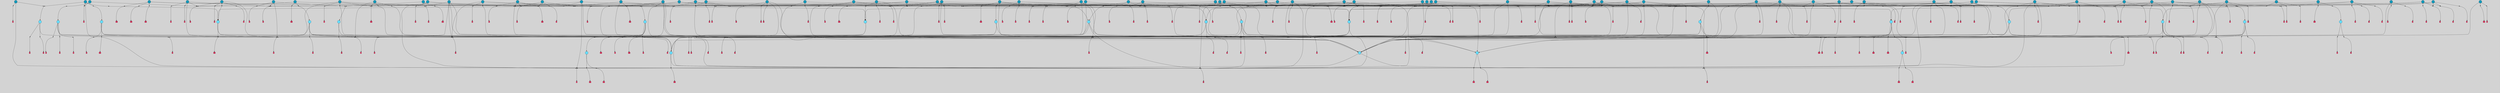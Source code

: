 // File exported with GEGELATI v1.3.1
// On the 2024-04-08 17:39:53
// With the File::TPGGraphDotExporter
digraph{
	graph[pad = "0.212, 0.055" bgcolor = lightgray]
	node[shape=circle style = filled label = ""]
		T3 [fillcolor="#66ddff"]
		T4 [fillcolor="#66ddff"]
		T7 [fillcolor="#66ddff"]
		T9 [fillcolor="#66ddff"]
		T11 [fillcolor="#66ddff"]
		T24 [fillcolor="#66ddff"]
		T27 [fillcolor="#66ddff"]
		T54 [fillcolor="#66ddff"]
		T59 [fillcolor="#66ddff"]
		T95 [fillcolor="#66ddff"]
		T102 [fillcolor="#66ddff"]
		T111 [fillcolor="#66ddff"]
		T129 [fillcolor="#66ddff"]
		T159 [fillcolor="#1199bb"]
		T160 [fillcolor="#66ddff"]
		T176 [fillcolor="#1199bb"]
		T194 [fillcolor="#1199bb"]
		T195 [fillcolor="#1199bb"]
		T210 [fillcolor="#1199bb"]
		T212 [fillcolor="#66ddff"]
		T214 [fillcolor="#66ddff"]
		T217 [fillcolor="#1199bb"]
		T226 [fillcolor="#1199bb"]
		T242 [fillcolor="#66ddff"]
		T244 [fillcolor="#1199bb"]
		T247 [fillcolor="#1199bb"]
		T250 [fillcolor="#1199bb"]
		T258 [fillcolor="#66ddff"]
		T261 [fillcolor="#1199bb"]
		T264 [fillcolor="#1199bb"]
		T266 [fillcolor="#1199bb"]
		T267 [fillcolor="#1199bb"]
		T276 [fillcolor="#1199bb"]
		T277 [fillcolor="#1199bb"]
		T280 [fillcolor="#1199bb"]
		T281 [fillcolor="#1199bb"]
		T282 [fillcolor="#1199bb"]
		T283 [fillcolor="#1199bb"]
		T284 [fillcolor="#1199bb"]
		T291 [fillcolor="#1199bb"]
		T302 [fillcolor="#1199bb"]
		T306 [fillcolor="#1199bb"]
		T311 [fillcolor="#1199bb"]
		T312 [fillcolor="#1199bb"]
		T313 [fillcolor="#1199bb"]
		T317 [fillcolor="#1199bb"]
		T318 [fillcolor="#1199bb"]
		T320 [fillcolor="#66ddff"]
		T321 [fillcolor="#66ddff"]
		T322 [fillcolor="#66ddff"]
		T323 [fillcolor="#1199bb"]
		T324 [fillcolor="#66ddff"]
		T325 [fillcolor="#66ddff"]
		T326 [fillcolor="#66ddff"]
		T327 [fillcolor="#1199bb"]
		T328 [fillcolor="#1199bb"]
		T330 [fillcolor="#1199bb"]
		T334 [fillcolor="#1199bb"]
		T335 [fillcolor="#1199bb"]
		T339 [fillcolor="#1199bb"]
		T341 [fillcolor="#1199bb"]
		T343 [fillcolor="#1199bb"]
		T344 [fillcolor="#1199bb"]
		T346 [fillcolor="#1199bb"]
		T349 [fillcolor="#1199bb"]
		T351 [fillcolor="#1199bb"]
		T354 [fillcolor="#1199bb"]
		T355 [fillcolor="#1199bb"]
		T357 [fillcolor="#1199bb"]
		T358 [fillcolor="#1199bb"]
		T359 [fillcolor="#1199bb"]
		T360 [fillcolor="#1199bb"]
		T368 [fillcolor="#1199bb"]
		T369 [fillcolor="#1199bb"]
		T371 [fillcolor="#1199bb"]
		T372 [fillcolor="#1199bb"]
		T255 [fillcolor="#1199bb"]
		T373 [fillcolor="#1199bb"]
		T374 [fillcolor="#1199bb"]
		T375 [fillcolor="#1199bb"]
		T376 [fillcolor="#1199bb"]
		T377 [fillcolor="#1199bb"]
		T379 [fillcolor="#1199bb"]
		T380 [fillcolor="#1199bb"]
		T383 [fillcolor="#1199bb"]
		T385 [fillcolor="#1199bb"]
		T246 [fillcolor="#1199bb"]
		T386 [fillcolor="#1199bb"]
		T387 [fillcolor="#1199bb"]
		T388 [fillcolor="#1199bb"]
		T389 [fillcolor="#1199bb"]
		T390 [fillcolor="#1199bb"]
		T391 [fillcolor="#1199bb"]
		T392 [fillcolor="#1199bb"]
		T393 [fillcolor="#1199bb"]
		T394 [fillcolor="#1199bb"]
		T395 [fillcolor="#1199bb"]
		T396 [fillcolor="#1199bb"]
		T397 [fillcolor="#1199bb"]
		T398 [fillcolor="#1199bb"]
		T399 [fillcolor="#1199bb"]
		T400 [fillcolor="#1199bb"]
		T401 [fillcolor="#1199bb"]
		P2808 [fillcolor="#cccccc" shape=point] //6|
		I2808 [shape=box style=invis label="6|1&2|6#1|7&#92;n10|7&2|0#1|5&#92;n9|4&0|1#2|2&#92;n8|6&0|0#1|0&#92;n"]
		P2808 -> I2808[style=invis]
		A2260 [fillcolor="#ff3366" shape=box margin=0.03 width=0 height=0 label="3"]
		T3 -> P2808 -> A2260
		P2809 [fillcolor="#cccccc" shape=point] //3|
		I2809 [shape=box style=invis label="7|6&2|4#0|2&#92;n10|3&2|7#1|4&#92;n11|6&0|4#0|1&#92;n7|1&0|0#2|6&#92;n7|6&0|3#2|6&#92;n4|0&2|6#0|1&#92;n4|4&2|5#0|2&#92;n4|6&0|4#2|7&#92;n10|0&2|3#1|5&#92;n2|6&0|5#0|2&#92;n1|0&2|3#0|7&#92;n1|6&2|0#0|5&#92;n6|2&0|1#0|7&#92;n9|2&0|3#2|7&#92;n5|3&0|6#0|6&#92;n1|7&2|5#2|3&#92;n8|1&2|7#0|6&#92;n1|0&2|5#2|1&#92;n7|1&2|2#2|5&#92;n7|4&2|6#0|3&#92;n"]
		P2809 -> I2809[style=invis]
		A2261 [fillcolor="#ff3366" shape=box margin=0.03 width=0 height=0 label="4"]
		T3 -> P2809 -> A2261
		P2810 [fillcolor="#cccccc" shape=point] //7|
		I2810 [shape=box style=invis label="0|2&2|4#2|6&#92;n5|3&0|6#0|1&#92;n4|7&2|6#0|5&#92;n7|6&0|7#0|5&#92;n10|7&2|2#1|1&#92;n"]
		P2810 -> I2810[style=invis]
		A2262 [fillcolor="#ff3366" shape=box margin=0.03 width=0 height=0 label="4"]
		T4 -> P2810 -> A2262
		P2811 [fillcolor="#cccccc" shape=point] //0|
		I2811 [shape=box style=invis label="2|5&0|1#0|6&#92;n6|1&2|2#2|7&#92;n8|0&0|3#1|4&#92;n4|3&2|5#2|4&#92;n8|1&2|4#0|0&#92;n6|6&0|1#2|6&#92;n11|7&2|4#2|5&#92;n6|2&2|4#0|2&#92;n8|5&2|4#2|4&#92;n2|1&2|1#2|2&#92;n2|7&2|5#2|6&#92;n9|7&0|5#0|4&#92;n1|2&0|5#2|6&#92;n4|2&2|3#2|7&#92;n3|3&2|1#0|2&#92;n"]
		P2811 -> I2811[style=invis]
		A2263 [fillcolor="#ff3366" shape=box margin=0.03 width=0 height=0 label="5"]
		T4 -> P2811 -> A2263
		P2812 [fillcolor="#cccccc" shape=point] //-3|
		I2812 [shape=box style=invis label="1|6&2|7#0|7&#92;n10|2&0|7#1|3&#92;n9|6&2|7#2|2&#92;n5|3&0|7#0|7&#92;n1|6&2|3#0|0&#92;n2|3&2|3#2|2&#92;n5|1&2|6#0|6&#92;n"]
		P2812 -> I2812[style=invis]
		A2264 [fillcolor="#ff3366" shape=box margin=0.03 width=0 height=0 label="7"]
		T7 -> P2812 -> A2264
		P2813 [fillcolor="#cccccc" shape=point] //5|
		I2813 [shape=box style=invis label="0|5&2|3#0|1&#92;n0|6&2|1#2|4&#92;n6|2&2|6#0|7&#92;n7|4&0|3#0|1&#92;n5|4&0|7#1|6&#92;n9|1&0|5#2|2&#92;n6|3&2|3#1|7&#92;n11|7&2|4#1|6&#92;n2|5&0|1#0|0&#92;n4|7&0|0#0|2&#92;n6|2&0|6#0|0&#92;n2|1&2|6#2|4&#92;n10|0&2|0#1|0&#92;n6|6&2|4#0|6&#92;n"]
		P2813 -> I2813[style=invis]
		A2265 [fillcolor="#ff3366" shape=box margin=0.03 width=0 height=0 label="8"]
		T7 -> P2813 -> A2265
		P2814 [fillcolor="#cccccc" shape=point] //-6|
		I2814 [shape=box style=invis label="11|1&0|7#2|0&#92;n10|4&0|1#1|0&#92;n4|3&2|4#2|1&#92;n0|5&2|0#0|0&#92;n6|1&0|0#0|3&#92;n8|2&2|0#0|4&#92;n11|4&2|0#1|6&#92;n7|0&2|6#2|3&#92;n5|3&2|6#2|0&#92;n2|0&2|0#0|4&#92;n"]
		P2814 -> I2814[style=invis]
		A2266 [fillcolor="#ff3366" shape=box margin=0.03 width=0 height=0 label="9"]
		T9 -> P2814 -> A2266
		P2815 [fillcolor="#cccccc" shape=point] //2|
		I2815 [shape=box style=invis label="6|3&2|7#1|4&#92;n8|6&0|0#2|5&#92;n2|1&0|2#0|3&#92;n8|7&0|6#0|4&#92;n2|1&2|0#0|1&#92;n0|0&2|2#2|3&#92;n6|6&0|7#2|1&#92;n6|1&0|7#2|6&#92;n5|4&2|7#0|4&#92;n0|3&0|4#2|0&#92;n11|0&2|0#2|5&#92;n4|5&2|5#2|4&#92;n5|7&0|6#0|4&#92;n9|7&2|5#0|3&#92;n5|4&2|1#0|3&#92;n5|3&0|1#1|7&#92;n0|4&0|3#2|5&#92;n"]
		P2815 -> I2815[style=invis]
		A2267 [fillcolor="#ff3366" shape=box margin=0.03 width=0 height=0 label="10"]
		T9 -> P2815 -> A2267
		P2816 [fillcolor="#cccccc" shape=point] //6|
		I2816 [shape=box style=invis label="3|0&2|7#2|2&#92;n3|2&0|4#2|5&#92;n5|1&0|2#1|0&#92;n8|7&0|1#2|0&#92;n8|5&0|3#0|6&#92;n0|2&0|2#2|3&#92;n1|5&2|5#0|5&#92;n5|6&0|6#0|7&#92;n6|7&0|0#2|6&#92;n1|2&2|3#0|0&#92;n7|7&2|3#0|4&#92;n0|7&2|7#0|6&#92;n1|0&2|2#2|7&#92;n4|4&0|1#0|0&#92;n"]
		P2816 -> I2816[style=invis]
		A2268 [fillcolor="#ff3366" shape=box margin=0.03 width=0 height=0 label="11"]
		T11 -> P2816 -> A2268
		P2817 [fillcolor="#cccccc" shape=point] //-4|
		I2817 [shape=box style=invis label="4|1&0|4#2|6&#92;n1|2&2|2#2|0&#92;n1|2&2|0#0|6&#92;n8|4&2|3#2|5&#92;n5|5&2|1#1|0&#92;n"]
		P2817 -> I2817[style=invis]
		A2269 [fillcolor="#ff3366" shape=box margin=0.03 width=0 height=0 label="12"]
		T11 -> P2817 -> A2269
		P2818 [fillcolor="#cccccc" shape=point] //-3|
		I2818 [shape=box style=invis label="8|1&2|3#0|5&#92;n0|6&0|5#0|5&#92;n3|7&2|1#0|6&#92;n3|5&0|1#0|0&#92;n9|5&2|0#0|4&#92;n3|5&0|2#0|3&#92;n10|6&2|4#1|0&#92;n9|4&2|7#2|6&#92;n1|7&2|5#2|2&#92;n"]
		P2818 -> I2818[style=invis]
		A2270 [fillcolor="#ff3366" shape=box margin=0.03 width=0 height=0 label="5"]
		T4 -> P2818 -> A2270
		P2819 [fillcolor="#cccccc" shape=point] //1|
		I2819 [shape=box style=invis label="5|1&0|6#2|7&#92;n2|4&0|4#2|2&#92;n0|6&0|5#0|4&#92;n10|6&2|5#1|6&#92;n9|3&0|1#1|7&#92;n10|3&2|2#1|0&#92;n5|0&0|0#2|1&#92;n11|3&2|3#1|5&#92;n10|3&0|1#1|0&#92;n2|4&0|1#0|1&#92;n0|2&0|3#2|4&#92;n9|2&2|1#2|5&#92;n11|7&2|6#2|6&#92;n"]
		P2819 -> I2819[style=invis]
		T24 -> P2819 -> T7
		P2820 [fillcolor="#cccccc" shape=point] //5|
		I2820 [shape=box style=invis label="3|0&2|0#0|1&#92;n3|0&0|7#0|1&#92;n5|3&0|2#2|6&#92;n4|4&2|4#2|6&#92;n11|2&0|7#1|6&#92;n2|7&2|2#2|5&#92;n9|3&2|6#2|7&#92;n7|7&0|0#0|4&#92;n6|1&2|4#2|3&#92;n5|4&2|0#1|6&#92;n1|3&0|7#0|4&#92;n"]
		P2820 -> I2820[style=invis]
		A2271 [fillcolor="#ff3366" shape=box margin=0.03 width=0 height=0 label="7"]
		T24 -> P2820 -> A2271
		P2821 [fillcolor="#cccccc" shape=point] //-2|
		I2821 [shape=box style=invis label="4|1&0|4#0|3&#92;n4|2&0|5#2|0&#92;n5|5&2|6#0|5&#92;n1|4&0|1#0|2&#92;n6|3&2|7#1|5&#92;n0|4&2|0#0|3&#92;n8|5&2|5#1|2&#92;n10|7&2|7#1|1&#92;n3|4&0|0#2|1&#92;n3|6&2|5#2|5&#92;n8|3&0|1#0|7&#92;n10|0&2|7#1|3&#92;n4|1&2|4#0|1&#92;n9|3&2|0#0|4&#92;n3|6&2|0#0|4&#92;n1|2&0|6#2|1&#92;n4|0&2|1#2|2&#92;n"]
		P2821 -> I2821[style=invis]
		A2272 [fillcolor="#ff3366" shape=box margin=0.03 width=0 height=0 label="14"]
		T24 -> P2821 -> A2272
		P2822 [fillcolor="#cccccc" shape=point] //2|
		I2822 [shape=box style=invis label="9|1&2|3#0|1&#92;n5|2&2|0#2|4&#92;n3|6&2|5#2|7&#92;n7|0&2|5#0|4&#92;n1|2&0|3#0|5&#92;n7|3&2|7#0|0&#92;n"]
		P2822 -> I2822[style=invis]
		A2273 [fillcolor="#ff3366" shape=box margin=0.03 width=0 height=0 label="2"]
		T27 -> P2822 -> A2273
		P2823 [fillcolor="#cccccc" shape=point] //-6|
		I2823 [shape=box style=invis label="7|5&0|4#0|4&#92;n11|0&2|5#2|1&#92;n"]
		P2823 -> I2823[style=invis]
		A2274 [fillcolor="#ff3366" shape=box margin=0.03 width=0 height=0 label="3"]
		T27 -> P2823 -> A2274
		T27 -> P2809
		T27 -> P2811
		P2824 [fillcolor="#cccccc" shape=point] //0|
		I2824 [shape=box style=invis label="4|0&0|3#2|7&#92;n10|2&0|3#1|7&#92;n3|5&0|2#0|3&#92;n4|5&0|0#2|1&#92;n10|7&2|0#1|2&#92;n5|3&2|3#1|6&#92;n9|5&2|0#0|4&#92;n5|4&2|7#0|2&#92;n10|3&2|7#1|4&#92;n7|2&0|1#2|6&#92;n8|6&0|5#0|5&#92;n8|7&2|3#0|5&#92;n2|6&2|4#0|0&#92;n"]
		P2824 -> I2824[style=invis]
		A2275 [fillcolor="#ff3366" shape=box margin=0.03 width=0 height=0 label="5"]
		T27 -> P2824 -> A2275
		P2825 [fillcolor="#cccccc" shape=point] //8|
		I2825 [shape=box style=invis label="9|0&0|1#2|0&#92;n10|1&2|5#1|4&#92;n8|2&2|6#0|4&#92;n2|4&2|5#2|3&#92;n4|2&2|2#0|2&#92;n7|5&0|2#0|0&#92;n8|2&2|1#1|3&#92;n8|7&0|7#2|1&#92;n1|1&0|0#0|7&#92;n5|6&2|5#1|0&#92;n6|6&2|5#0|0&#92;n11|4&0|3#2|6&#92;n4|2&2|4#0|7&#92;n5|6&0|1#2|0&#92;n11|3&0|2#0|7&#92;n"]
		P2825 -> I2825[style=invis]
		A2276 [fillcolor="#ff3366" shape=box margin=0.03 width=0 height=0 label="6"]
		T54 -> P2825 -> A2276
		T54 -> P2820
		P2826 [fillcolor="#cccccc" shape=point] //-10|
		I2826 [shape=box style=invis label="3|6&0|0#0|4&#92;n4|1&2|4#0|1&#92;n5|1&0|1#0|4&#92;n5|5&2|6#0|5&#92;n6|5&0|6#0|3&#92;n11|1&2|0#0|1&#92;n0|7&2|0#0|3&#92;n1|2&0|6#0|1&#92;n8|0&0|4#2|0&#92;n0|4&0|7#2|7&#92;n7|0&2|7#1|3&#92;n3|1&0|5#2|5&#92;n5|1&0|4#0|3&#92;n2|2&0|2#0|0&#92;n8|3&0|1#0|7&#92;n3|0&0|3#0|5&#92;n7|2&0|5#2|0&#92;n6|3&2|7#1|5&#92;n4|7&2|7#2|1&#92;n"]
		P2826 -> I2826[style=invis]
		A2277 [fillcolor="#ff3366" shape=box margin=0.03 width=0 height=0 label="14"]
		T54 -> P2826 -> A2277
		T54 -> P2813
		P2827 [fillcolor="#cccccc" shape=point] //8|
		I2827 [shape=box style=invis label="9|0&0|1#2|0&#92;n10|1&2|5#1|4&#92;n8|2&2|6#0|4&#92;n4|5&0|3#0|1&#92;n2|4&2|5#2|3&#92;n4|2&2|2#0|2&#92;n7|5&0|2#0|0&#92;n8|2&2|1#1|3&#92;n8|7&0|7#2|1&#92;n1|1&0|0#0|7&#92;n5|6&2|5#1|0&#92;n6|3&2|5#0|0&#92;n11|4&0|3#2|6&#92;n1|2&2|4#0|7&#92;n5|6&0|1#2|0&#92;n11|3&0|2#0|7&#92;n"]
		P2827 -> I2827[style=invis]
		A2278 [fillcolor="#ff3366" shape=box margin=0.03 width=0 height=0 label="6"]
		T59 -> P2827 -> A2278
		T59 -> P2820
		T59 -> P2814
		T59 -> P2820
		P2828 [fillcolor="#cccccc" shape=point] //4|
		I2828 [shape=box style=invis label="4|3&0|6#0|3&#92;n5|7&2|3#2|2&#92;n5|6&0|7#1|2&#92;n1|4&2|6#0|3&#92;n8|4&2|1#2|5&#92;n9|5&2|4#1|4&#92;n2|4&0|5#0|7&#92;n10|0&0|6#1|3&#92;n3|0&0|6#0|2&#92;n2|7&2|7#2|6&#92;n5|2&0|5#1|5&#92;n10|4&2|5#1|7&#92;n4|0&0|4#2|4&#92;n11|1&0|4#2|6&#92;n10|6&2|0#1|4&#92;n9|7&0|3#1|4&#92;n4|5&2|7#0|6&#92;n11|5&2|6#2|3&#92;n0|3&0|5#0|1&#92;n"]
		P2828 -> I2828[style=invis]
		A2279 [fillcolor="#ff3366" shape=box margin=0.03 width=0 height=0 label="13"]
		T95 -> P2828 -> A2279
		P2829 [fillcolor="#cccccc" shape=point] //8|
		I2829 [shape=box style=invis label="9|7&0|5#2|5&#92;n3|3&2|3#0|2&#92;n9|5&2|2#1|0&#92;n2|3&0|6#0|3&#92;n4|4&2|5#2|7&#92;n11|3&2|0#1|5&#92;n6|6&2|1#2|2&#92;n4|6&0|1#2|2&#92;n2|5&2|7#2|2&#92;n7|7&2|2#2|3&#92;n6|5&0|3#2|6&#92;n6|7&0|6#0|2&#92;n"]
		P2829 -> I2829[style=invis]
		A2280 [fillcolor="#ff3366" shape=box margin=0.03 width=0 height=0 label="14"]
		T95 -> P2829 -> A2280
		P2830 [fillcolor="#cccccc" shape=point] //2|
		I2830 [shape=box style=invis label="4|1&0|4#2|6&#92;n5|5&2|1#1|0&#92;n1|0&2|0#0|6&#92;n8|4&2|3#2|5&#92;n"]
		P2830 -> I2830[style=invis]
		T95 -> P2830 -> T11
		P2831 [fillcolor="#cccccc" shape=point] //-9|
		I2831 [shape=box style=invis label="2|0&2|0#2|1&#92;n4|4&2|4#2|6&#92;n9|1&0|3#1|7&#92;n5|3&0|2#2|6&#92;n2|7&2|2#2|5&#92;n5|4&2|0#1|6&#92;n3|0&0|7#0|1&#92;n1|3&0|7#0|4&#92;n11|6&2|2#0|7&#92;n7|7&0|0#0|4&#92;n11|0&0|7#1|6&#92;n9|3&2|6#2|7&#92;n"]
		P2831 -> I2831[style=invis]
		A2281 [fillcolor="#ff3366" shape=box margin=0.03 width=0 height=0 label="7"]
		T95 -> P2831 -> A2281
		P2832 [fillcolor="#cccccc" shape=point] //-8|
		I2832 [shape=box style=invis label="7|5&0|4#2|4&#92;n"]
		P2832 -> I2832[style=invis]
		A2282 [fillcolor="#ff3366" shape=box margin=0.03 width=0 height=0 label="3"]
		T95 -> P2832 -> A2282
		P2833 [fillcolor="#cccccc" shape=point] //7|
		I2833 [shape=box style=invis label="3|3&2|7#0|4&#92;n4|3&2|6#0|3&#92;n8|4&0|6#1|2&#92;n5|6&2|3#0|4&#92;n0|7&2|1#0|5&#92;n8|7&2|2#2|5&#92;n9|1&0|0#1|0&#92;n10|1&2|1#1|4&#92;n10|5&0|6#1|7&#92;n5|2&2|3#0|4&#92;n2|0&2|6#2|7&#92;n1|7&0|1#0|7&#92;n"]
		P2833 -> I2833[style=invis]
		A2283 [fillcolor="#ff3366" shape=box margin=0.03 width=0 height=0 label="2"]
		T102 -> P2833 -> A2283
		T102 -> P2832
		P2834 [fillcolor="#cccccc" shape=point] //8|
		I2834 [shape=box style=invis label="7|0&0|2#1|4&#92;n8|1&2|3#0|5&#92;n0|6&0|5#0|5&#92;n3|7&2|1#0|6&#92;n9|4&2|7#1|6&#92;n1|7&2|5#2|2&#92;n8|5&2|0#0|3&#92;n0|2&0|2#0|0&#92;n3|5&0|2#0|3&#92;n"]
		P2834 -> I2834[style=invis]
		A2284 [fillcolor="#ff3366" shape=box margin=0.03 width=0 height=0 label="5"]
		T102 -> P2834 -> A2284
		P2835 [fillcolor="#cccccc" shape=point] //-5|
		I2835 [shape=box style=invis label="0|0&2|3#0|2&#92;n10|5&0|6#1|3&#92;n7|3&0|6#2|3&#92;n3|4&0|6#0|6&#92;n10|5&0|2#1|1&#92;n5|0&0|1#0|3&#92;n6|6&2|5#1|5&#92;n7|4&0|2#1|7&#92;n5|7&0|1#2|5&#92;n1|5&0|0#0|3&#92;n7|5&2|1#2|6&#92;n9|0&0|2#0|0&#92;n4|0&2|4#0|0&#92;n4|6&0|0#2|3&#92;n3|1&0|6#2|5&#92;n7|7&2|1#2|3&#92;n9|4&2|2#0|6&#92;n"]
		P2835 -> I2835[style=invis]
		T111 -> P2835 -> T9
		P2836 [fillcolor="#cccccc" shape=point] //7|
		I2836 [shape=box style=invis label="7|4&2|1#2|0&#92;n4|1&2|4#2|3&#92;n5|0&2|0#2|2&#92;n6|1&2|4#2|6&#92;n"]
		P2836 -> I2836[style=invis]
		A2285 [fillcolor="#ff3366" shape=box margin=0.03 width=0 height=0 label="9"]
		T111 -> P2836 -> A2285
		P2837 [fillcolor="#cccccc" shape=point] //2|
		I2837 [shape=box style=invis label="3|0&2|0#0|1&#92;n11|2&0|7#1|6&#92;n8|7&2|4#0|5&#92;n5|3&0|2#2|6&#92;n4|4&2|4#2|6&#92;n3|0&0|7#0|1&#92;n2|7&2|2#2|5&#92;n9|3&2|6#2|7&#92;n7|7&0|0#0|4&#92;n6|1&2|4#1|3&#92;n5|4&2|0#1|6&#92;n1|3&0|7#0|4&#92;n"]
		P2837 -> I2837[style=invis]
		A2286 [fillcolor="#ff3366" shape=box margin=0.03 width=0 height=0 label="7"]
		T111 -> P2837 -> A2286
		T111 -> P2814
		T129 -> P2825
		T129 -> P2820
		P2838 [fillcolor="#cccccc" shape=point] //10|
		I2838 [shape=box style=invis label="4|5&2|7#2|1&#92;n1|7&2|3#0|6&#92;n3|5&2|2#0|3&#92;n10|3&0|7#1|4&#92;n7|1&0|4#2|6&#92;n10|2&0|3#1|7&#92;n9|5&2|0#0|4&#92;n4|0&0|3#2|7&#92;n11|4&2|6#1|2&#92;n5|4&2|7#0|2&#92;n2|6&2|4#0|0&#92;n6|5&0|7#2|1&#92;n5|3&2|3#1|6&#92;n10|7&2|0#1|2&#92;n"]
		P2838 -> I2838[style=invis]
		A2287 [fillcolor="#ff3366" shape=box margin=0.03 width=0 height=0 label="5"]
		T129 -> P2838 -> A2287
		P2839 [fillcolor="#cccccc" shape=point] //5|
		I2839 [shape=box style=invis label="9|4&2|3#1|3&#92;n0|4&2|4#0|5&#92;n6|1&2|6#2|5&#92;n4|0&0|5#2|0&#92;n"]
		P2839 -> I2839[style=invis]
		A2288 [fillcolor="#ff3366" shape=box margin=0.03 width=0 height=0 label="7"]
		T129 -> P2839 -> A2288
		P2840 [fillcolor="#cccccc" shape=point] //6|
		I2840 [shape=box style=invis label="9|4&2|7#0|6&#92;n8|4&0|1#1|0&#92;n1|3&0|0#2|1&#92;n2|4&0|6#2|2&#92;n5|1&2|5#0|7&#92;n3|0&0|3#2|6&#92;n2|2&2|6#0|2&#92;n8|4&0|4#2|2&#92;n5|1&2|4#0|3&#92;n9|4&0|6#0|6&#92;n5|0&2|2#1|5&#92;n11|7&0|0#1|1&#92;n0|4&0|3#0|3&#92;n7|7&2|4#2|5&#92;n1|5&0|1#2|1&#92;n"]
		P2840 -> I2840[style=invis]
		A2289 [fillcolor="#ff3366" shape=box margin=0.03 width=0 height=0 label="1"]
		T129 -> P2840 -> A2289
		P2841 [fillcolor="#cccccc" shape=point] //7|
		I2841 [shape=box style=invis label="7|0&2|1#2|0&#92;n9|7&2|1#1|7&#92;n8|2&0|1#1|0&#92;n6|6&0|2#1|1&#92;n2|2&0|5#0|0&#92;n5|7&0|0#2|1&#92;n5|1&2|5#1|5&#92;n4|7&2|4#2|3&#92;n10|5&2|2#1|5&#92;n1|3&2|2#2|0&#92;n10|2&2|6#1|5&#92;n"]
		P2841 -> I2841[style=invis]
		A2290 [fillcolor="#ff3366" shape=box margin=0.03 width=0 height=0 label="1"]
		T159 -> P2841 -> A2290
		P2842 [fillcolor="#cccccc" shape=point] //7|
		I2842 [shape=box style=invis label="7|4&2|7#0|4&#92;n4|6&0|1#2|5&#92;n2|1&2|3#0|0&#92;n4|3&2|0#0|1&#92;n0|0&2|7#2|7&#92;n7|7&0|5#2|3&#92;n5|0&2|1#2|2&#92;n10|0&0|4#1|2&#92;n4|4&0|7#0|0&#92;n6|7&0|2#0|1&#92;n1|4&2|5#0|4&#92;n"]
		P2842 -> I2842[style=invis]
		A2291 [fillcolor="#ff3366" shape=box margin=0.03 width=0 height=0 label="0"]
		T159 -> P2842 -> A2291
		P2843 [fillcolor="#cccccc" shape=point] //5|
		I2843 [shape=box style=invis label="0|5&2|3#0|1&#92;n0|6&2|1#2|4&#92;n6|2&2|6#0|7&#92;n9|0&2|7#1|1&#92;n7|4&0|3#0|1&#92;n11|7&2|4#1|6&#92;n9|1&0|5#2|2&#92;n5|4&0|7#1|6&#92;n2|5&0|1#0|0&#92;n4|7&0|0#0|2&#92;n6|2&0|6#0|0&#92;n2|1&2|6#2|4&#92;n10|0&0|0#1|0&#92;n6|6&2|4#0|6&#92;n"]
		P2843 -> I2843[style=invis]
		T159 -> P2843 -> T129
		T160 -> P2828
		T160 -> P2831
		P2844 [fillcolor="#cccccc" shape=point] //5|
		I2844 [shape=box style=invis label="6|0&2|7#2|7&#92;n3|6&2|6#2|6&#92;n6|3&0|5#1|2&#92;n"]
		P2844 -> I2844[style=invis]
		A2292 [fillcolor="#ff3366" shape=box margin=0.03 width=0 height=0 label="3"]
		T160 -> P2844 -> A2292
		P2845 [fillcolor="#cccccc" shape=point] //-2|
		I2845 [shape=box style=invis label="11|7&2|0#1|7&#92;n4|3&0|1#2|5&#92;n0|4&2|4#2|7&#92;n1|6&0|0#0|4&#92;n4|0&0|0#0|5&#92;n0|6&2|3#2|0&#92;n9|6&2|5#1|3&#92;n0|7&2|1#2|5&#92;n4|4&0|5#0|1&#92;n10|4&0|0#1|0&#92;n"]
		P2845 -> I2845[style=invis]
		A2293 [fillcolor="#ff3366" shape=box margin=0.03 width=0 height=0 label="12"]
		T160 -> P2845 -> A2293
		T160 -> P2820
		P2846 [fillcolor="#cccccc" shape=point] //3|
		I2846 [shape=box style=invis label="4|7&0|7#2|7&#92;n11|5&2|6#0|2&#92;n5|5&2|6#2|0&#92;n3|2&0|6#0|3&#92;n10|2&2|5#1|5&#92;n9|4&2|3#1|5&#92;n2|5&2|7#2|4&#92;n11|3&2|5#1|0&#92;n7|0&0|7#2|1&#92;n1|2&0|5#0|1&#92;n"]
		P2846 -> I2846[style=invis]
		A2294 [fillcolor="#ff3366" shape=box margin=0.03 width=0 height=0 label="5"]
		T176 -> P2846 -> A2294
		P2847 [fillcolor="#cccccc" shape=point] //2|
		I2847 [shape=box style=invis label="7|1&0|6#0|1&#92;n5|2&2|5#1|6&#92;n10|1&2|1#1|1&#92;n4|7&0|4#2|2&#92;n11|7&0|4#2|7&#92;n5|0&0|5#1|7&#92;n8|2&0|5#2|4&#92;n10|0&2|6#1|6&#92;n5|1&0|1#2|3&#92;n1|6&2|0#0|1&#92;n9|6&2|2#1|4&#92;n3|4&2|3#0|0&#92;n10|1&0|1#1|0&#92;n2|2&0|1#2|1&#92;n3|1&2|7#0|3&#92;n"]
		P2847 -> I2847[style=invis]
		A2295 [fillcolor="#ff3366" shape=box margin=0.03 width=0 height=0 label="10"]
		T176 -> P2847 -> A2295
		P2848 [fillcolor="#cccccc" shape=point] //-1|
		I2848 [shape=box style=invis label="1|7&2|1#0|6&#92;n8|1&2|3#0|5&#92;n10|6&2|7#1|0&#92;n1|7&2|5#0|2&#92;n0|3&0|3#2|2&#92;n3|5&0|1#0|0&#92;n3|5&0|2#0|3&#92;n1|5&2|0#0|4&#92;n5|7&2|2#2|5&#92;n4|0&2|3#0|3&#92;n"]
		P2848 -> I2848[style=invis]
		T176 -> P2848 -> T3
		P2849 [fillcolor="#cccccc" shape=point] //-3|
		I2849 [shape=box style=invis label="6|3&2|4#1|4&#92;n5|3&0|1#1|7&#92;n2|1&0|2#2|3&#92;n8|7&0|6#0|4&#92;n2|1&2|0#0|1&#92;n0|0&2|2#2|3&#92;n6|1&0|7#2|6&#92;n5|7&0|2#0|4&#92;n0|3&0|4#2|0&#92;n11|0&2|0#2|5&#92;n6|0&2|0#1|4&#92;n8|6&0|2#2|5&#92;n5|4&2|1#0|3&#92;n9|7&2|5#0|3&#92;n5|4&2|7#0|4&#92;n"]
		P2849 -> I2849[style=invis]
		A2296 [fillcolor="#ff3366" shape=box margin=0.03 width=0 height=0 label="10"]
		T176 -> P2849 -> A2296
		P2850 [fillcolor="#cccccc" shape=point] //4|
		I2850 [shape=box style=invis label="7|1&0|6#0|1&#92;n5|2&2|5#1|6&#92;n10|1&2|1#1|1&#92;n9|6&2|2#1|4&#92;n4|7&0|4#2|2&#92;n9|6&0|4#1|1&#92;n10|0&2|6#1|6&#92;n5|1&0|1#2|3&#92;n1|6&2|0#0|1&#92;n8|2&0|5#2|4&#92;n3|4&2|3#0|0&#92;n10|1&0|5#1|0&#92;n2|2&0|1#2|1&#92;n3|1&2|7#0|3&#92;n"]
		P2850 -> I2850[style=invis]
		A2297 [fillcolor="#ff3366" shape=box margin=0.03 width=0 height=0 label="10"]
		T176 -> P2850 -> A2297
		P2851 [fillcolor="#cccccc" shape=point] //-2|
		I2851 [shape=box style=invis label="1|0&0|3#0|3&#92;n2|7&0|4#0|4&#92;n11|6&2|1#1|4&#92;n6|1&2|5#0|0&#92;n2|0&2|0#0|6&#92;n1|3&2|1#0|4&#92;n"]
		P2851 -> I2851[style=invis]
		A2298 [fillcolor="#ff3366" shape=box margin=0.03 width=0 height=0 label="2"]
		T194 -> P2851 -> A2298
		P2852 [fillcolor="#cccccc" shape=point] //3|
		I2852 [shape=box style=invis label="5|4&2|7#0|4&#92;n0|4&0|3#2|5&#92;n8|6&0|0#2|5&#92;n2|1&0|2#0|3&#92;n9|7&0|6#0|4&#92;n0|0&2|2#2|3&#92;n6|6&0|7#2|1&#92;n6|1&0|7#2|6&#92;n0|3&0|4#2|0&#92;n11|0&2|0#2|5&#92;n4|5&2|5#2|4&#92;n5|3&0|1#1|7&#92;n9|7&2|2#0|3&#92;n5|4&2|1#0|3&#92;n5|0&0|6#0|4&#92;n0|0&0|1#2|0&#92;n"]
		P2852 -> I2852[style=invis]
		A2299 [fillcolor="#ff3366" shape=box margin=0.03 width=0 height=0 label="10"]
		T194 -> P2852 -> A2299
		T194 -> P2848
		P2853 [fillcolor="#cccccc" shape=point] //10|
		I2853 [shape=box style=invis label="6|1&2|4#2|3&#92;n3|0&0|7#0|1&#92;n5|3&0|2#2|6&#92;n4|4&0|4#2|6&#92;n5|4&2|0#1|6&#92;n10|5&0|6#1|5&#92;n2|5&2|1#2|2&#92;n1|3&0|7#0|4&#92;n3|0&2|0#0|1&#92;n11|2&0|5#1|6&#92;n9|3&2|6#2|7&#92;n7|7&0|0#0|4&#92;n"]
		P2853 -> I2853[style=invis]
		A2300 [fillcolor="#ff3366" shape=box margin=0.03 width=0 height=0 label="7"]
		T194 -> P2853 -> A2300
		P2854 [fillcolor="#cccccc" shape=point] //5|
		I2854 [shape=box style=invis label="3|0&2|0#2|1&#92;n3|0&0|7#0|1&#92;n5|3&0|2#2|6&#92;n4|4&2|4#2|6&#92;n5|4&2|0#1|6&#92;n2|7&2|2#2|5&#92;n1|3&0|7#0|4&#92;n11|6&2|2#0|7&#92;n7|7&0|0#0|4&#92;n6|1&2|4#2|3&#92;n11|0&0|7#1|6&#92;n9|3&2|6#2|7&#92;n"]
		P2854 -> I2854[style=invis]
		A2301 [fillcolor="#ff3366" shape=box margin=0.03 width=0 height=0 label="7"]
		T195 -> P2854 -> A2301
		P2855 [fillcolor="#cccccc" shape=point] //4|
		I2855 [shape=box style=invis label="7|1&0|6#0|1&#92;n6|7&2|7#1|7&#92;n10|1&2|1#1|1&#92;n9|6&2|2#1|4&#92;n4|7&0|4#2|2&#92;n9|6&0|5#1|1&#92;n10|0&2|6#1|6&#92;n5|1&0|1#2|3&#92;n10|1&0|5#1|0&#92;n3|4&2|3#0|0&#92;n8|2&0|5#2|4&#92;n1|6&2|0#0|0&#92;n2|3&0|1#2|6&#92;n5|2&2|2#1|6&#92;n2|2&0|1#2|1&#92;n3|1&2|7#0|3&#92;n6|7&2|3#0|4&#92;n"]
		P2855 -> I2855[style=invis]
		A2302 [fillcolor="#ff3366" shape=box margin=0.03 width=0 height=0 label="10"]
		T195 -> P2855 -> A2302
		P2856 [fillcolor="#cccccc" shape=point] //-4|
		I2856 [shape=box style=invis label="0|4&0|0#2|7&#92;n8|5&2|4#2|4&#92;n4|3&2|5#2|4&#92;n11|7&2|2#2|5&#92;n6|5&2|2#2|7&#92;n3|2&0|7#0|7&#92;n3|3&2|1#0|3&#92;n2|6&0|3#2|5&#92;n0|1&2|6#2|2&#92;n8|2&0|0#1|6&#92;n0|7&0|5#0|4&#92;n9|5&0|3#2|7&#92;n2|7&2|5#2|6&#92;n9|0&2|0#0|1&#92;n1|2&2|4#0|2&#92;n"]
		P2856 -> I2856[style=invis]
		T195 -> P2856 -> T27
		T195 -> P2842
		T210 -> P2842
		T210 -> P2820
		P2857 [fillcolor="#cccccc" shape=point] //6|
		I2857 [shape=box style=invis label="10|4&2|6#1|2&#92;n8|4&0|1#1|0&#92;n0|4&2|6#0|0&#92;n8|4&2|5#2|1&#92;n7|5&2|5#1|0&#92;n3|6&0|6#2|2&#92;n1|7&0|7#0|5&#92;n2|0&0|7#2|4&#92;n2|6&2|2#0|0&#92;n0|7&2|7#0|7&#92;n11|6&0|4#2|2&#92;n5|5&0|0#0|1&#92;n10|1&0|0#1|0&#92;n7|3&0|1#2|5&#92;n9|2&2|7#1|5&#92;n9|4&2|6#2|7&#92;n1|6&2|4#2|2&#92;n3|3&2|2#0|7&#92;n1|6&2|0#0|0&#92;n6|4&2|6#1|0&#92;n"]
		P2857 -> I2857[style=invis]
		A2303 [fillcolor="#ff3366" shape=box margin=0.03 width=0 height=0 label="1"]
		T210 -> P2857 -> A2303
		P2858 [fillcolor="#cccccc" shape=point] //2|
		I2858 [shape=box style=invis label="4|5&2|7#2|1&#92;n1|7&2|3#0|6&#92;n3|5&2|2#0|3&#92;n10|3&2|7#1|4&#92;n7|1&0|4#2|6&#92;n4|0&0|3#2|7&#92;n9|5&2|0#0|4&#92;n10|2&0|3#1|7&#92;n11|4&2|6#1|2&#92;n10|3&2|1#1|6&#92;n5|4&2|7#0|2&#92;n2|6&2|4#0|0&#92;n6|5&0|7#2|1&#92;n5|3&2|3#1|6&#92;n10|7&2|0#1|2&#92;n"]
		P2858 -> I2858[style=invis]
		A2304 [fillcolor="#ff3366" shape=box margin=0.03 width=0 height=0 label="5"]
		T210 -> P2858 -> A2304
		P2859 [fillcolor="#cccccc" shape=point] //9|
		I2859 [shape=box style=invis label="11|0&2|0#1|1&#92;n3|6&0|6#0|0&#92;n1|4&0|0#2|4&#92;n7|5&2|2#1|3&#92;n11|7&2|6#1|7&#92;n5|2&0|6#1|5&#92;n9|5&0|6#0|3&#92;n2|2&2|7#0|5&#92;n9|3&2|2#2|0&#92;n11|0&2|7#0|1&#92;n1|1&2|0#0|1&#92;n6|6&0|6#1|2&#92;n9|7&0|1#0|3&#92;n2|0&2|4#2|5&#92;n2|4&2|2#0|0&#92;n6|1&2|1#1|7&#92;n10|7&2|5#1|6&#92;n11|5&2|7#2|4&#92;n"]
		P2859 -> I2859[style=invis]
		A2305 [fillcolor="#ff3366" shape=box margin=0.03 width=0 height=0 label="1"]
		T210 -> P2859 -> A2305
		P2860 [fillcolor="#cccccc" shape=point] //5|
		I2860 [shape=box style=invis label="9|4&2|3#1|3&#92;n0|4&2|4#0|5&#92;n6|1&2|6#2|5&#92;n4|0&0|5#2|0&#92;n"]
		P2860 -> I2860[style=invis]
		A2306 [fillcolor="#ff3366" shape=box margin=0.03 width=0 height=0 label="7"]
		T212 -> P2860 -> A2306
		P2861 [fillcolor="#cccccc" shape=point] //10|
		I2861 [shape=box style=invis label="4|5&2|7#2|1&#92;n1|7&2|3#0|6&#92;n3|5&2|2#0|3&#92;n10|3&0|7#1|4&#92;n7|1&0|4#2|6&#92;n10|2&0|3#1|7&#92;n9|5&2|0#0|4&#92;n4|0&0|3#2|7&#92;n11|4&2|6#1|2&#92;n5|4&2|7#0|2&#92;n2|6&2|4#0|0&#92;n6|5&0|7#2|1&#92;n5|3&2|3#1|6&#92;n10|7&2|0#1|2&#92;n"]
		P2861 -> I2861[style=invis]
		A2307 [fillcolor="#ff3366" shape=box margin=0.03 width=0 height=0 label="5"]
		T212 -> P2861 -> A2307
		P2862 [fillcolor="#cccccc" shape=point] //8|
		I2862 [shape=box style=invis label="9|0&0|1#2|0&#92;n10|1&2|5#1|4&#92;n8|2&2|6#0|4&#92;n2|4&2|5#2|3&#92;n4|2&2|2#0|2&#92;n7|5&0|2#0|0&#92;n8|2&2|1#1|3&#92;n8|7&0|7#2|1&#92;n1|1&0|0#0|7&#92;n5|6&2|5#1|0&#92;n6|6&2|5#0|0&#92;n11|4&0|3#2|6&#92;n4|2&2|4#0|7&#92;n5|6&0|1#2|0&#92;n11|3&0|2#0|7&#92;n"]
		P2862 -> I2862[style=invis]
		A2308 [fillcolor="#ff3366" shape=box margin=0.03 width=0 height=0 label="6"]
		T212 -> P2862 -> A2308
		P2863 [fillcolor="#cccccc" shape=point] //5|
		I2863 [shape=box style=invis label="3|0&2|0#0|1&#92;n3|0&0|7#0|1&#92;n5|3&0|2#2|6&#92;n4|4&2|4#2|6&#92;n11|2&0|7#1|6&#92;n2|7&2|2#2|5&#92;n9|3&2|6#2|7&#92;n7|7&0|0#0|4&#92;n6|1&2|4#2|3&#92;n5|4&2|0#1|6&#92;n1|3&0|7#0|4&#92;n"]
		P2863 -> I2863[style=invis]
		A2309 [fillcolor="#ff3366" shape=box margin=0.03 width=0 height=0 label="7"]
		T212 -> P2863 -> A2309
		P2864 [fillcolor="#cccccc" shape=point] //6|
		I2864 [shape=box style=invis label="9|4&2|7#0|6&#92;n8|4&0|1#1|0&#92;n1|3&0|0#2|1&#92;n2|4&0|6#2|2&#92;n5|1&2|5#0|7&#92;n3|0&0|3#2|6&#92;n2|2&2|6#0|2&#92;n8|4&0|4#2|2&#92;n5|1&2|4#0|3&#92;n9|4&0|6#0|6&#92;n5|0&2|2#1|5&#92;n11|7&0|0#1|1&#92;n0|4&0|3#0|3&#92;n7|7&2|4#2|5&#92;n1|5&0|1#2|1&#92;n"]
		P2864 -> I2864[style=invis]
		A2310 [fillcolor="#ff3366" shape=box margin=0.03 width=0 height=0 label="1"]
		T212 -> P2864 -> A2310
		P2865 [fillcolor="#cccccc" shape=point] //6|
		I2865 [shape=box style=invis label="9|4&2|7#0|6&#92;n8|4&0|1#1|0&#92;n1|3&0|0#2|1&#92;n2|4&0|6#2|2&#92;n5|1&2|5#0|7&#92;n3|0&0|3#2|6&#92;n2|2&2|6#0|2&#92;n8|4&0|4#2|2&#92;n5|1&2|4#0|3&#92;n9|4&0|6#0|6&#92;n5|0&2|2#1|5&#92;n11|7&0|0#1|1&#92;n0|4&0|3#0|3&#92;n7|7&2|4#2|5&#92;n1|5&0|1#2|1&#92;n"]
		P2865 -> I2865[style=invis]
		A2311 [fillcolor="#ff3366" shape=box margin=0.03 width=0 height=0 label="1"]
		T214 -> P2865 -> A2311
		P2866 [fillcolor="#cccccc" shape=point] //5|
		I2866 [shape=box style=invis label="9|4&2|3#1|3&#92;n0|4&2|4#0|5&#92;n6|1&2|6#2|5&#92;n4|0&0|5#2|0&#92;n"]
		P2866 -> I2866[style=invis]
		A2312 [fillcolor="#ff3366" shape=box margin=0.03 width=0 height=0 label="7"]
		T214 -> P2866 -> A2312
		P2867 [fillcolor="#cccccc" shape=point] //8|
		I2867 [shape=box style=invis label="9|0&0|1#2|0&#92;n10|1&2|5#1|4&#92;n8|2&2|6#0|4&#92;n2|4&2|5#2|3&#92;n4|2&2|2#0|2&#92;n7|5&0|2#0|0&#92;n8|2&2|1#1|3&#92;n8|7&0|7#2|1&#92;n1|1&0|0#0|7&#92;n5|6&2|5#1|0&#92;n6|6&2|5#0|0&#92;n11|4&0|3#2|6&#92;n4|2&2|4#0|7&#92;n5|6&0|1#2|0&#92;n11|3&0|2#0|7&#92;n"]
		P2867 -> I2867[style=invis]
		A2313 [fillcolor="#ff3366" shape=box margin=0.03 width=0 height=0 label="6"]
		T214 -> P2867 -> A2313
		P2868 [fillcolor="#cccccc" shape=point] //10|
		I2868 [shape=box style=invis label="4|5&2|7#2|1&#92;n1|7&2|3#0|6&#92;n3|5&2|2#0|3&#92;n10|3&0|7#1|4&#92;n7|1&0|4#2|6&#92;n10|2&0|3#1|7&#92;n9|5&2|0#0|4&#92;n4|0&0|3#2|7&#92;n11|4&2|6#1|2&#92;n5|4&2|7#0|2&#92;n2|6&2|4#0|0&#92;n6|5&0|7#2|1&#92;n5|3&2|3#1|6&#92;n10|7&2|0#1|2&#92;n"]
		P2868 -> I2868[style=invis]
		A2314 [fillcolor="#ff3366" shape=box margin=0.03 width=0 height=0 label="5"]
		T214 -> P2868 -> A2314
		P2869 [fillcolor="#cccccc" shape=point] //5|
		I2869 [shape=box style=invis label="3|0&2|0#0|1&#92;n3|0&0|7#0|1&#92;n5|3&0|2#2|6&#92;n4|4&2|4#2|6&#92;n11|2&0|7#1|6&#92;n2|7&2|2#2|5&#92;n9|3&2|6#2|7&#92;n7|7&0|0#0|4&#92;n6|1&2|4#2|3&#92;n5|4&2|0#1|6&#92;n1|3&0|7#0|4&#92;n"]
		P2869 -> I2869[style=invis]
		A2315 [fillcolor="#ff3366" shape=box margin=0.03 width=0 height=0 label="7"]
		T214 -> P2869 -> A2315
		P2870 [fillcolor="#cccccc" shape=point] //-6|
		I2870 [shape=box style=invis label="8|1&0|7#2|4&#92;n6|0&0|4#2|2&#92;n11|5&2|2#1|1&#92;n"]
		P2870 -> I2870[style=invis]
		A2316 [fillcolor="#ff3366" shape=box margin=0.03 width=0 height=0 label="3"]
		T217 -> P2870 -> A2316
		P2871 [fillcolor="#cccccc" shape=point] //-9|
		I2871 [shape=box style=invis label="4|7&2|6#0|5&#92;n11|3&0|2#2|6&#92;n10|2&2|4#1|6&#92;n3|0&2|6#2|7&#92;n4|3&0|5#0|7&#92;n2|3&0|7#0|7&#92;n10|6&0|7#1|5&#92;n10|1&2|2#1|1&#92;n1|7&0|3#2|6&#92;n"]
		P2871 -> I2871[style=invis]
		A2317 [fillcolor="#ff3366" shape=box margin=0.03 width=0 height=0 label="4"]
		T217 -> P2871 -> A2317
		P2872 [fillcolor="#cccccc" shape=point] //1|
		I2872 [shape=box style=invis label="3|0&2|0#0|1&#92;n2|5&0|2#0|2&#92;n5|3&0|2#2|6&#92;n4|6&2|7#0|0&#92;n4|4&2|0#2|6&#92;n3|3&0|6#0|1&#92;n11|2&0|7#1|6&#92;n1|3&0|7#0|4&#92;n6|1&2|4#2|3&#92;n7|7&0|0#0|4&#92;n3|0&0|7#0|1&#92;n9|5&2|6#2|7&#92;n"]
		P2872 -> I2872[style=invis]
		A2318 [fillcolor="#ff3366" shape=box margin=0.03 width=0 height=0 label="7"]
		T217 -> P2872 -> A2318
		P2873 [fillcolor="#cccccc" shape=point] //-5|
		I2873 [shape=box style=invis label="10|6&2|5#1|6&#92;n9|3&0|1#1|7&#92;n2|4&0|1#0|1&#92;n11|3&0|7#1|6&#92;n5|1&0|6#2|7&#92;n8|0&0|0#0|1&#92;n0|6&0|7#0|4&#92;n6|7&2|6#2|6&#92;n11|0&2|3#0|5&#92;n"]
		P2873 -> I2873[style=invis]
		T217 -> P2873 -> T7
		P2874 [fillcolor="#cccccc" shape=point] //4|
		I2874 [shape=box style=invis label="7|1&2|6#1|3&#92;n10|1&0|3#1|6&#92;n8|5&2|3#2|1&#92;n11|5&0|0#2|6&#92;n4|1&0|6#0|0&#92;n11|1&0|2#0|3&#92;n2|0&2|1#0|7&#92;n"]
		P2874 -> I2874[style=invis]
		A2319 [fillcolor="#ff3366" shape=box margin=0.03 width=0 height=0 label="2"]
		T217 -> P2874 -> A2319
		P2875 [fillcolor="#cccccc" shape=point] //1|
		I2875 [shape=box style=invis label="0|3&2|7#2|3&#92;n9|5&2|2#1|0&#92;n2|3&0|6#0|3&#92;n6|6&2|1#2|2&#92;n5|2&0|6#2|7&#92;n3|4&2|3#0|2&#92;n6|7&0|6#0|2&#92;n10|0&0|7#1|5&#92;n0|6&0|1#2|2&#92;n4|4&2|5#2|7&#92;n"]
		P2875 -> I2875[style=invis]
		A2320 [fillcolor="#ff3366" shape=box margin=0.03 width=0 height=0 label="14"]
		T226 -> P2875 -> A2320
		T226 -> P2831
		T226 -> P2832
		P2876 [fillcolor="#cccccc" shape=point] //-2|
		I2876 [shape=box style=invis label="8|4&2|1#2|5&#92;n4|1&2|7#2|1&#92;n5|7&2|3#2|2&#92;n10|4&2|5#1|7&#92;n10|0&2|6#1|3&#92;n4|5&2|7#0|6&#92;n9|5&2|4#0|4&#92;n2|4&0|5#0|7&#92;n11|1&2|4#2|6&#92;n1|4&2|6#0|3&#92;n2|7&2|7#2|6&#92;n3|0&0|6#0|2&#92;n4|0&0|4#2|4&#92;n4|4&2|6#0|7&#92;n10|6&2|0#1|4&#92;n9|7&0|3#1|4&#92;n5|6&0|7#1|2&#92;n11|5&2|6#0|3&#92;n0|3&0|5#0|1&#92;n"]
		P2876 -> I2876[style=invis]
		T226 -> P2876 -> T9
		T226 -> P2832
		P2877 [fillcolor="#cccccc" shape=point] //5|
		I2877 [shape=box style=invis label="1|6&2|7#0|7&#92;n9|2&2|7#2|2&#92;n10|2&0|7#1|3&#92;n5|3&0|7#0|7&#92;n7|0&2|7#2|2&#92;n1|6&2|3#0|0&#92;n2|3&2|3#2|2&#92;n"]
		P2877 -> I2877[style=invis]
		A2321 [fillcolor="#ff3366" shape=box margin=0.03 width=0 height=0 label="7"]
		T242 -> P2877 -> A2321
		P2878 [fillcolor="#cccccc" shape=point] //-8|
		I2878 [shape=box style=invis label="7|5&0|2#2|1&#92;n1|0&2|6#0|0&#92;n7|1&2|6#1|1&#92;n8|7&0|3#1|6&#92;n3|7&2|3#2|4&#92;n"]
		P2878 -> I2878[style=invis]
		A2322 [fillcolor="#ff3366" shape=box margin=0.03 width=0 height=0 label="2"]
		T242 -> P2878 -> A2322
		P2879 [fillcolor="#cccccc" shape=point] //-3|
		I2879 [shape=box style=invis label="1|1&2|1#0|1&#92;n1|4&0|0#2|4&#92;n11|0&2|3#0|2&#92;n11|6&0|4#0|1&#92;n5|2&0|6#1|5&#92;n3|7&2|6#2|7&#92;n7|7&0|1#2|1&#92;n9|5&2|2#2|0&#92;n6|5&2|6#1|4&#92;n0|7&0|5#2|4&#92;n8|1&0|0#2|3&#92;n0|5&0|3#0|5&#92;n2|0&2|4#0|5&#92;n7|5&2|7#1|3&#92;n8|3&0|0#1|2&#92;n"]
		P2879 -> I2879[style=invis]
		A2323 [fillcolor="#ff3366" shape=box margin=0.03 width=0 height=0 label="1"]
		T242 -> P2879 -> A2323
		T244 -> P2871
		P2880 [fillcolor="#cccccc" shape=point] //7|
		I2880 [shape=box style=invis label="7|2&0|4#1|3&#92;n7|7&0|0#0|4&#92;n4|4&2|4#2|6&#92;n2|3&2|2#2|5&#92;n8|0&0|2#2|1&#92;n9|3&2|6#2|7&#92;n6|4&2|4#2|3&#92;n3|3&2|0#0|1&#92;n6|4&2|0#1|6&#92;n5|3&0|7#0|4&#92;n"]
		P2880 -> I2880[style=invis]
		A2324 [fillcolor="#ff3366" shape=box margin=0.03 width=0 height=0 label="7"]
		T244 -> P2880 -> A2324
		T244 -> P2858
		P2881 [fillcolor="#cccccc" shape=point] //7|
		I2881 [shape=box style=invis label="8|4&2|1#2|5&#92;n4|1&2|7#2|1&#92;n11|5&2|6#0|3&#92;n10|4&2|5#1|7&#92;n4|0&0|4#2|4&#92;n4|5&2|7#0|6&#92;n9|5&2|4#0|4&#92;n2|4&0|5#0|7&#92;n1|4&2|6#0|3&#92;n2|7&2|7#2|6&#92;n3|0&0|6#0|2&#92;n10|0&2|6#1|3&#92;n4|4&0|6#0|7&#92;n10|6&2|0#1|4&#92;n5|4&2|6#1|1&#92;n9|7&0|3#0|4&#92;n5|6&0|7#1|2&#92;n5|7&2|3#2|2&#92;n0|3&0|5#0|1&#92;n"]
		P2881 -> I2881[style=invis]
		T244 -> P2881 -> T9
		P2882 [fillcolor="#cccccc" shape=point] //1|
		I2882 [shape=box style=invis label="8|4&0|1#1|0&#92;n2|2&2|3#0|3&#92;n1|5&0|6#2|7&#92;n2|6&2|2#0|0&#92;n2|2&0|5#2|5&#92;n8|5&0|3#1|3&#92;n7|7&2|3#2|2&#92;n0|6&0|7#2|7&#92;n4|0&0|6#2|5&#92;n7|5&2|5#2|5&#92;n10|3&0|2#1|5&#92;n9|3&2|2#0|0&#92;n9|7&0|6#0|3&#92;n"]
		P2882 -> I2882[style=invis]
		A2325 [fillcolor="#ff3366" shape=box margin=0.03 width=0 height=0 label="1"]
		T247 -> P2882 -> A2325
		P2883 [fillcolor="#cccccc" shape=point] //1|
		I2883 [shape=box style=invis label="4|7&2|6#0|5&#92;n4|3&0|5#0|7&#92;n1|7&0|3#2|6&#92;n10|6&2|7#1|5&#92;n2|3&0|7#0|7&#92;n10|1&2|2#1|0&#92;n11|3&0|2#2|6&#92;n8|0&0|1#2|5&#92;n9|1&2|0#1|2&#92;n"]
		P2883 -> I2883[style=invis]
		A2326 [fillcolor="#ff3366" shape=box margin=0.03 width=0 height=0 label="4"]
		T247 -> P2883 -> A2326
		T247 -> P2834
		P2884 [fillcolor="#cccccc" shape=point] //-6|
		I2884 [shape=box style=invis label="8|2&0|4#0|6&#92;n8|4&0|1#1|0&#92;n3|2&0|1#0|2&#92;n5|4&2|1#0|3&#92;n1|3&0|1#2|7&#92;n7|7&2|4#2|5&#92;n8|0&0|4#0|4&#92;n2|6&2|2#0|0&#92;n10|7&0|7#1|5&#92;n7|6&0|1#2|3&#92;n0|6&0|6#0|5&#92;n0|2&0|5#0|1&#92;n5|1&2|2#0|7&#92;n"]
		P2884 -> I2884[style=invis]
		A2327 [fillcolor="#ff3366" shape=box margin=0.03 width=0 height=0 label="1"]
		T250 -> P2884 -> A2327
		P2885 [fillcolor="#cccccc" shape=point] //-6|
		I2885 [shape=box style=invis label="10|4&2|4#1|2&#92;n1|4&0|5#2|1&#92;n0|4&2|6#0|0&#92;n8|4&0|1#1|0&#92;n7|5&2|5#1|0&#92;n7|2&0|4#0|2&#92;n1|7&2|7#0|7&#92;n1|7&0|7#0|5&#92;n2|0&0|7#2|4&#92;n9|2&2|7#1|5&#92;n10|3&0|0#1|0&#92;n11|6&0|4#2|2&#92;n3|6&0|6#2|2&#92;n5|5&0|0#0|1&#92;n7|3&0|5#2|5&#92;n2|6&2|2#0|0&#92;n1|6&2|4#2|2&#92;n3|3&2|7#0|7&#92;n1|6&2|0#0|0&#92;n9|4&2|2#2|7&#92;n"]
		P2885 -> I2885[style=invis]
		A2328 [fillcolor="#ff3366" shape=box margin=0.03 width=0 height=0 label="1"]
		T250 -> P2885 -> A2328
		P2886 [fillcolor="#cccccc" shape=point] //-1|
		I2886 [shape=box style=invis label="11|7&2|0#1|7&#92;n1|5&2|4#2|4&#92;n4|3&0|1#0|5&#92;n1|6&0|0#0|4&#92;n8|6&2|4#0|0&#92;n4|0&0|0#0|5&#92;n10|4&2|0#1|0&#92;n9|6&2|5#1|3&#92;n0|7&2|1#0|5&#92;n0|6&2|3#2|0&#92;n4|4&0|5#0|1&#92;n"]
		P2886 -> I2886[style=invis]
		A2329 [fillcolor="#ff3366" shape=box margin=0.03 width=0 height=0 label="12"]
		T250 -> P2886 -> A2329
		T250 -> P2854
		P2887 [fillcolor="#cccccc" shape=point] //2|
		I2887 [shape=box style=invis label="9|1&2|3#0|1&#92;n5|3&2|4#2|7&#92;n11|0&2|3#0|4&#92;n7|0&2|4#0|4&#92;n5|2&2|0#2|4&#92;n7|3&0|7#0|5&#92;n"]
		P2887 -> I2887[style=invis]
		A2330 [fillcolor="#ff3366" shape=box margin=0.03 width=0 height=0 label="2"]
		T258 -> P2887 -> A2330
		T258 -> P2814
		P2888 [fillcolor="#cccccc" shape=point] //-5|
		I2888 [shape=box style=invis label="8|7&0|3#0|3&#92;n6|4&2|1#0|5&#92;n2|2&2|6#2|0&#92;n4|7&2|0#2|3&#92;n10|5&2|1#1|5&#92;n2|0&0|7#2|0&#92;n5|3&2|2#2|0&#92;n6|7&0|0#1|0&#92;n"]
		P2888 -> I2888[style=invis]
		A2331 [fillcolor="#ff3366" shape=box margin=0.03 width=0 height=0 label="1"]
		T258 -> P2888 -> A2331
		T258 -> P2830
		T258 -> P2877
		T261 -> P2841
		P2889 [fillcolor="#cccccc" shape=point] //-3|
		I2889 [shape=box style=invis label="3|7&0|0#0|2&#92;n11|5&0|1#1|1&#92;n4|1&0|6#2|6&#92;n4|0&0|1#0|5&#92;n"]
		P2889 -> I2889[style=invis]
		T261 -> P2889 -> T24
		P2890 [fillcolor="#cccccc" shape=point] //-5|
		I2890 [shape=box style=invis label="3|0&2|0#0|1&#92;n6|4&2|4#2|3&#92;n9|1&0|3#0|5&#92;n11|2&0|7#1|6&#92;n5|3&0|2#2|6&#92;n2|7&2|2#2|5&#92;n3|0&0|7#0|1&#92;n6|1&2|4#2|3&#92;n5|4&2|0#1|6&#92;n1|3&0|7#0|4&#92;n"]
		P2890 -> I2890[style=invis]
		T261 -> P2890 -> T160
		P2891 [fillcolor="#cccccc" shape=point] //-2|
		I2891 [shape=box style=invis label="5|4&0|2#2|4&#92;n5|6&2|4#2|3&#92;n3|3&0|6#0|6&#92;n10|0&2|0#1|6&#92;n"]
		P2891 -> I2891[style=invis]
		T261 -> P2891 -> T4
		T261 -> P2814
		T264 -> P2877
		T264 -> P2874
		P2892 [fillcolor="#cccccc" shape=point] //1|
		I2892 [shape=box style=invis label="9|7&0|2#2|2&#92;n6|5&0|1#1|0&#92;n2|2&0|0#2|1&#92;n4|3&2|2#2|3&#92;n2|5&2|2#0|0&#92;n10|7&0|5#1|1&#92;n9|5&2|7#2|5&#92;n7|7&2|5#2|5&#92;n8|0&2|4#0|1&#92;n5|4&2|0#0|2&#92;n2|5&2|2#2|6&#92;n4|4&0|2#2|1&#92;n7|2&2|4#0|0&#92;n10|0&2|2#1|1&#92;n10|4&2|3#1|0&#92;n"]
		P2892 -> I2892[style=invis]
		A2332 [fillcolor="#ff3366" shape=box margin=0.03 width=0 height=0 label="1"]
		T264 -> P2892 -> A2332
		P2893 [fillcolor="#cccccc" shape=point] //-8|
		I2893 [shape=box style=invis label="11|7&2|0#2|0&#92;n5|5&2|7#2|7&#92;n8|6&2|7#1|2&#92;n1|7&0|3#0|6&#92;n4|0&2|1#2|2&#92;n9|0&0|2#0|0&#92;n10|1&0|5#1|6&#92;n0|0&2|3#2|0&#92;n3|2&0|1#2|6&#92;n0|1&2|4#0|0&#92;n"]
		P2893 -> I2893[style=invis]
		A2333 [fillcolor="#ff3366" shape=box margin=0.03 width=0 height=0 label="6"]
		T264 -> P2893 -> A2333
		P2894 [fillcolor="#cccccc" shape=point] //5|
		I2894 [shape=box style=invis label="0|5&2|3#0|1&#92;n0|6&2|1#2|4&#92;n6|2&2|6#0|7&#92;n9|0&2|7#1|1&#92;n7|4&0|3#0|1&#92;n11|7&2|4#1|6&#92;n9|1&0|5#2|2&#92;n5|4&0|7#1|6&#92;n2|5&0|1#0|0&#92;n4|7&0|0#0|2&#92;n6|2&0|6#0|0&#92;n2|1&2|6#2|4&#92;n10|0&0|0#1|0&#92;n6|6&2|4#0|6&#92;n"]
		P2894 -> I2894[style=invis]
		T266 -> P2894 -> T212
		P2895 [fillcolor="#cccccc" shape=point] //7|
		I2895 [shape=box style=invis label="7|0&2|1#2|0&#92;n9|7&2|1#1|7&#92;n8|2&0|1#1|0&#92;n6|6&0|2#1|1&#92;n2|2&0|5#0|0&#92;n5|7&0|0#2|1&#92;n5|1&2|5#1|5&#92;n4|7&2|4#2|3&#92;n10|5&2|2#1|5&#92;n1|3&2|2#2|0&#92;n10|2&2|6#1|5&#92;n"]
		P2895 -> I2895[style=invis]
		A2334 [fillcolor="#ff3366" shape=box margin=0.03 width=0 height=0 label="1"]
		T266 -> P2895 -> A2334
		T266 -> P2874
		P2896 [fillcolor="#cccccc" shape=point] //-2|
		I2896 [shape=box style=invis label="4|7&2|4#2|7&#92;n10|4&0|5#1|0&#92;n0|0&0|3#0|2&#92;n3|0&2|3#0|1&#92;n9|1&0|2#0|0&#92;n"]
		P2896 -> I2896[style=invis]
		A2335 [fillcolor="#ff3366" shape=box margin=0.03 width=0 height=0 label="3"]
		T266 -> P2896 -> A2335
		P2897 [fillcolor="#cccccc" shape=point] //-7|
		I2897 [shape=box style=invis label="11|2&2|6#1|1&#92;n2|3&0|6#2|3&#92;n10|0&0|2#1|4&#92;n"]
		P2897 -> I2897[style=invis]
		T267 -> P2897 -> T111
		P2898 [fillcolor="#cccccc" shape=point] //7|
		I2898 [shape=box style=invis label="7|0&2|1#2|0&#92;n9|7&2|1#1|7&#92;n8|2&0|1#1|0&#92;n6|6&0|2#1|1&#92;n2|2&0|5#0|0&#92;n5|7&0|0#2|1&#92;n5|1&2|5#1|5&#92;n4|7&2|4#2|3&#92;n10|5&2|2#1|5&#92;n1|3&2|2#2|0&#92;n10|2&2|6#1|5&#92;n"]
		P2898 -> I2898[style=invis]
		A2336 [fillcolor="#ff3366" shape=box margin=0.03 width=0 height=0 label="1"]
		T267 -> P2898 -> A2336
		P2899 [fillcolor="#cccccc" shape=point] //-4|
		I2899 [shape=box style=invis label="4|5&0|7#2|1&#92;n3|5&2|2#0|3&#92;n4|0&0|3#2|7&#92;n10|2&0|3#1|7&#92;n10|3&0|7#1|4&#92;n11|5&0|4#0|5&#92;n10|7&2|0#1|2&#92;n5|4&2|7#0|2&#92;n7|6&0|6#2|5&#92;n2|6&2|4#0|0&#92;n7|0&0|4#2|4&#92;n6|5&0|4#2|1&#92;n5|3&2|3#1|6&#92;n11|4&2|6#1|2&#92;n"]
		P2899 -> I2899[style=invis]
		A2337 [fillcolor="#ff3366" shape=box margin=0.03 width=0 height=0 label="5"]
		T267 -> P2899 -> A2337
		T267 -> P2873
		P2900 [fillcolor="#cccccc" shape=point] //2|
		I2900 [shape=box style=invis label="9|0&2|1#2|1&#92;n1|2&2|2#2|7&#92;n2|1&2|4#0|0&#92;n4|2&2|4#2|1&#92;n4|1&2|5#0|5&#92;n1|4&2|2#2|1&#92;n0|5&2|1#2|3&#92;n"]
		P2900 -> I2900[style=invis]
		A2338 [fillcolor="#ff3366" shape=box margin=0.03 width=0 height=0 label="1"]
		T276 -> P2900 -> A2338
		T276 -> P2842
		P2901 [fillcolor="#cccccc" shape=point] //-10|
		I2901 [shape=box style=invis label="4|3&0|4#0|1&#92;n4|1&0|6#2|6&#92;n11|5&0|1#1|1&#92;n4|0&0|1#0|5&#92;n"]
		P2901 -> I2901[style=invis]
		T276 -> P2901 -> T24
		T276 -> P2820
		P2902 [fillcolor="#cccccc" shape=point] //7|
		I2902 [shape=box style=invis label="2|7&2|1#0|1&#92;n10|5&2|0#1|4&#92;n8|4&2|5#2|0&#92;n6|0&2|2#1|6&#92;n0|6&2|3#0|5&#92;n1|5&0|4#2|7&#92;n"]
		P2902 -> I2902[style=invis]
		A2339 [fillcolor="#ff3366" shape=box margin=0.03 width=0 height=0 label="7"]
		T276 -> P2902 -> A2339
		P2903 [fillcolor="#cccccc" shape=point] //-9|
		I2903 [shape=box style=invis label="4|7&0|0#0|2&#92;n6|2&0|1#0|0&#92;n6|2&2|6#0|7&#92;n9|0&2|7#1|1&#92;n7|4&0|3#0|1&#92;n10|6&2|1#1|1&#92;n9|1&0|5#2|2&#92;n5|4&0|7#2|6&#92;n2|5&0|1#0|0&#92;n0|5&2|5#0|1&#92;n11|7&2|4#1|6&#92;n2|1&2|6#2|4&#92;n10|0&0|0#1|0&#92;n6|6&2|4#0|6&#92;n"]
		P2903 -> I2903[style=invis]
		T277 -> P2903 -> T214
		P2904 [fillcolor="#cccccc" shape=point] //7|
		I2904 [shape=box style=invis label="7|4&2|7#0|4&#92;n4|6&0|1#2|5&#92;n2|1&2|3#0|0&#92;n4|3&2|0#0|1&#92;n0|0&2|7#2|7&#92;n7|7&0|5#2|3&#92;n5|0&2|1#2|2&#92;n10|0&0|4#1|2&#92;n4|4&0|7#0|0&#92;n6|7&0|2#0|1&#92;n1|4&2|5#0|4&#92;n"]
		P2904 -> I2904[style=invis]
		A2340 [fillcolor="#ff3366" shape=box margin=0.03 width=0 height=0 label="0"]
		T277 -> P2904 -> A2340
		T277 -> P2819
		P2905 [fillcolor="#cccccc" shape=point] //6|
		I2905 [shape=box style=invis label="7|0&2|5#1|2&#92;n10|6&2|1#1|3&#92;n7|5&0|2#0|7&#92;n10|7&0|1#1|5&#92;n4|6&2|5#0|5&#92;n4|4&0|7#2|7&#92;n"]
		P2905 -> I2905[style=invis]
		A2341 [fillcolor="#ff3366" shape=box margin=0.03 width=0 height=0 label="7"]
		T277 -> P2905 -> A2341
		P2906 [fillcolor="#cccccc" shape=point] //-2|
		I2906 [shape=box style=invis label="3|0&2|0#0|1&#92;n4|1&0|3#2|2&#92;n11|2&0|7#1|6&#92;n8|7&2|4#0|5&#92;n6|1&2|4#1|3&#92;n4|4&2|4#2|6&#92;n3|0&0|7#0|1&#92;n9|3&2|6#2|7&#92;n7|7&0|0#0|4&#92;n5|3&0|2#2|6&#92;n5|4&2|0#1|6&#92;n1|3&0|7#0|4&#92;n"]
		P2906 -> I2906[style=invis]
		A2342 [fillcolor="#ff3366" shape=box margin=0.03 width=0 height=0 label="7"]
		T277 -> P2906 -> A2342
		T280 -> P2828
		P2907 [fillcolor="#cccccc" shape=point] //1|
		I2907 [shape=box style=invis label="0|4&0|1#0|1&#92;n10|5&2|5#1|6&#92;n7|7&2|5#2|2&#92;n9|5&0|7#2|7&#92;n8|4&0|3#2|7&#92;n11|0&2|3#0|5&#92;n7|0&0|0#0|1&#92;n4|2&0|4#0|5&#92;n5|1&0|6#2|7&#92;n11|3&0|7#1|3&#92;n"]
		P2907 -> I2907[style=invis]
		T280 -> P2907 -> T7
		P2908 [fillcolor="#cccccc" shape=point] //-3|
		I2908 [shape=box style=invis label="4|5&0|0#0|0&#92;n4|7&0|0#0|2&#92;n0|6&2|1#2|4&#92;n9|1&0|5#2|2&#92;n10|0&2|0#1|0&#92;n6|6&2|4#0|6&#92;n2|5&0|1#0|0&#92;n6|3&2|3#1|7&#92;n11|7&2|4#1|6&#92;n6|2&2|6#0|1&#92;n6|2&0|0#0|0&#92;n9|1&2|6#2|4&#92;n10|4&0|3#1|1&#92;n5|4&2|7#1|6&#92;n"]
		P2908 -> I2908[style=invis]
		T280 -> P2908 -> T95
		P2909 [fillcolor="#cccccc" shape=point] //6|
		I2909 [shape=box style=invis label="10|6&2|5#1|6&#92;n9|3&0|1#1|7&#92;n2|4&0|1#0|1&#92;n11|3&0|7#1|6&#92;n8|0&0|7#0|1&#92;n11|0&2|4#0|5&#92;n0|6&0|7#0|4&#92;n9|7&0|1#0|4&#92;n6|7&2|6#2|6&#92;n"]
		P2909 -> I2909[style=invis]
		T281 -> P2909 -> T7
		P2910 [fillcolor="#cccccc" shape=point] //2|
		I2910 [shape=box style=invis label="9|1&2|3#0|1&#92;n3|6&2|5#2|7&#92;n1|2&0|3#0|5&#92;n7|0&2|5#1|4&#92;n7|3&2|7#0|0&#92;n7|6&2|5#0|7&#92;n"]
		P2910 -> I2910[style=invis]
		A2343 [fillcolor="#ff3366" shape=box margin=0.03 width=0 height=0 label="2"]
		T281 -> P2910 -> A2343
		T281 -> P2846
		P2911 [fillcolor="#cccccc" shape=point] //-6|
		I2911 [shape=box style=invis label="3|5&0|0#0|2&#92;n6|6&2|1#2|6&#92;n4|6&0|1#2|5&#92;n7|1&0|6#1|3&#92;n11|1&2|4#0|5&#92;n1|2&0|1#2|3&#92;n4|3&0|5#2|4&#92;n4|0&0|5#2|0&#92;n8|5&2|4#2|4&#92;n2|4&0|1#0|6&#92;n5|1&2|4#0|0&#92;n3|3&2|1#0|2&#92;n9|7&0|5#0|4&#92;n2|2&0|6#2|0&#92;n7|1&2|2#2|2&#92;n"]
		P2911 -> I2911[style=invis]
		A2344 [fillcolor="#ff3366" shape=box margin=0.03 width=0 height=0 label="5"]
		T281 -> P2911 -> A2344
		P2912 [fillcolor="#cccccc" shape=point] //-9|
		I2912 [shape=box style=invis label="6|0&2|0#0|0&#92;n5|1&0|2#0|4&#92;n10|3&2|0#1|3&#92;n9|4&0|7#2|7&#92;n10|6&2|4#1|0&#92;n3|6&2|0#0|5&#92;n"]
		P2912 -> I2912[style=invis]
		A2345 [fillcolor="#ff3366" shape=box margin=0.03 width=0 height=0 label="5"]
		T281 -> P2912 -> A2345
		P2913 [fillcolor="#cccccc" shape=point] //-4|
		I2913 [shape=box style=invis label="5|5&2|1#1|0&#92;n4|1&0|4#2|6&#92;n2|4&2|3#2|5&#92;n1|0&2|0#2|6&#92;n1|4&2|5#0|7&#92;n"]
		P2913 -> I2913[style=invis]
		T282 -> P2913 -> T11
		T282 -> P2854
		P2914 [fillcolor="#cccccc" shape=point] //10|
		I2914 [shape=box style=invis label="6|6&2|5#0|4&#92;n1|0&0|5#2|3&#92;n10|5&2|5#1|5&#92;n10|6&2|1#1|0&#92;n9|6&2|3#0|3&#92;n9|6&2|2#2|1&#92;n7|5&2|2#0|7&#92;n"]
		P2914 -> I2914[style=invis]
		A2346 [fillcolor="#ff3366" shape=box margin=0.03 width=0 height=0 label="7"]
		T282 -> P2914 -> A2346
		T282 -> P2832
		P2915 [fillcolor="#cccccc" shape=point] //2|
		I2915 [shape=box style=invis label="0|3&0|0#2|7&#92;n3|6&2|5#2|5&#92;n7|4&0|0#1|1&#92;n4|1&0|0#0|6&#92;n1|6&0|2#0|1&#92;n8|6&0|2#2|4&#92;n4|4&2|4#0|3&#92;n1|0&2|4#0|1&#92;n9|2&2|3#0|7&#92;n10|5&2|2#1|1&#92;n10|6&0|1#1|2&#92;n3|3&2|2#0|5&#92;n11|3&0|2#1|0&#92;n4|5&0|6#0|4&#92;n0|7&0|6#2|2&#92;n3|2&0|5#0|1&#92;n"]
		P2915 -> I2915[style=invis]
		A2347 [fillcolor="#ff3366" shape=box margin=0.03 width=0 height=0 label="1"]
		T282 -> P2915 -> A2347
		P2916 [fillcolor="#cccccc" shape=point] //-10|
		I2916 [shape=box style=invis label="11|0&0|6#2|7&#92;n4|1&2|1#2|5&#92;n4|6&2|3#0|3&#92;n0|2&2|3#2|3&#92;n0|6&0|5#0|4&#92;n3|5&0|3#0|7&#92;n5|3&2|5#0|2&#92;n11|3&0|7#1|1&#92;n10|3&2|2#1|5&#92;n0|7&2|6#2|6&#92;n9|3&0|1#1|7&#92;n2|4&0|1#0|1&#92;n"]
		P2916 -> I2916[style=invis]
		T283 -> P2916 -> T7
		P2917 [fillcolor="#cccccc" shape=point] //3|
		I2917 [shape=box style=invis label="7|2&0|2#2|4&#92;n0|4&0|6#2|7&#92;n9|0&0|1#2|2&#92;n8|6&0|0#1|0&#92;n"]
		P2917 -> I2917[style=invis]
		A2348 [fillcolor="#ff3366" shape=box margin=0.03 width=0 height=0 label="3"]
		T283 -> P2917 -> A2348
		T283 -> P2907
		T284 -> P2906
		P2918 [fillcolor="#cccccc" shape=point] //-3|
		I2918 [shape=box style=invis label="8|4&0|1#1|0&#92;n7|4&0|6#0|0&#92;n3|6&0|6#2|2&#92;n9|4&0|0#2|7&#92;n0|7&2|7#2|7&#92;n0|2&2|7#0|5&#92;n6|3&0|3#0|7&#92;n11|6&0|0#2|2&#92;n2|0&2|3#2|2&#92;n10|1&0|6#1|3&#92;n2|5&0|0#0|1&#92;n4|3&0|1#2|5&#92;n1|6&2|0#0|0&#92;n"]
		P2918 -> I2918[style=invis]
		A2349 [fillcolor="#ff3366" shape=box margin=0.03 width=0 height=0 label="1"]
		T284 -> P2918 -> A2349
		P2919 [fillcolor="#cccccc" shape=point] //5|
		I2919 [shape=box style=invis label="3|0&2|0#0|1&#92;n3|0&0|7#0|3&#92;n5|3&0|2#2|6&#92;n4|4&2|4#2|6&#92;n11|2&0|7#1|6&#92;n9|3&2|6#2|7&#92;n2|7&2|2#2|5&#92;n7|7&0|0#0|4&#92;n6|1&2|4#2|3&#92;n1|3&0|7#0|4&#92;n"]
		P2919 -> I2919[style=invis]
		A2350 [fillcolor="#ff3366" shape=box margin=0.03 width=0 height=0 label="7"]
		T284 -> P2919 -> A2350
		T284 -> P2873
		P2920 [fillcolor="#cccccc" shape=point] //-5|
		I2920 [shape=box style=invis label="8|4&0|1#1|4&#92;n11|6&0|0#2|2&#92;n8|5&2|4#1|1&#92;n9|4&0|0#2|7&#92;n3|7&0|7#2|7&#92;n2|5&0|0#0|1&#92;n6|3&0|3#0|7&#92;n3|6&0|6#2|2&#92;n2|0&2|3#2|2&#92;n2|2&2|1#2|3&#92;n6|0&2|3#0|3&#92;n10|1&0|6#1|3&#92;n"]
		P2920 -> I2920[style=invis]
		A2351 [fillcolor="#ff3366" shape=box margin=0.03 width=0 height=0 label="1"]
		T284 -> P2920 -> A2351
		T291 -> P2897
		T291 -> P2898
		P2921 [fillcolor="#cccccc" shape=point] //4|
		I2921 [shape=box style=invis label="5|1&0|6#2|7&#92;n2|5&0|1#2|3&#92;n8|0&2|5#0|1&#92;n11|0&2|7#0|5&#92;n3|6&0|6#0|4&#92;n0|4&0|3#2|3&#92;n3|7&0|6#2|6&#92;n9|7&2|1#0|5&#92;n"]
		P2921 -> I2921[style=invis]
		T291 -> P2921 -> T7
		T291 -> P2874
		T291 -> P2907
		T302 -> P2877
		T302 -> P2874
		P2922 [fillcolor="#cccccc" shape=point] //9|
		I2922 [shape=box style=invis label="2|0&2|6#2|7&#92;n9|2&0|3#2|4&#92;n4|2&2|5#0|2&#92;n4|1&2|6#2|0&#92;n6|0&2|4#1|2&#92;n6|3&2|5#1|6&#92;n8|5&2|7#1|5&#92;n2|1&0|1#2|3&#92;n2|5&0|5#2|2&#92;n2|1&0|1#0|3&#92;n"]
		P2922 -> I2922[style=invis]
		T302 -> P2922 -> T7
		P2923 [fillcolor="#cccccc" shape=point] //-6|
		I2923 [shape=box style=invis label="5|4&2|5#1|7&#92;n7|0&2|0#2|7&#92;n11|4&0|0#2|6&#92;n7|3&2|7#1|5&#92;n"]
		P2923 -> I2923[style=invis]
		A2352 [fillcolor="#ff3366" shape=box margin=0.03 width=0 height=0 label="2"]
		T306 -> P2923 -> A2352
		T306 -> P2814
		T306 -> P2888
		P2924 [fillcolor="#cccccc" shape=point] //-9|
		I2924 [shape=box style=invis label="4|1&0|4#2|6&#92;n11|0&2|0#0|6&#92;n8|4&2|3#2|5&#92;n6|0&0|3#0|1&#92;n"]
		P2924 -> I2924[style=invis]
		T306 -> P2924 -> T11
		P2925 [fillcolor="#cccccc" shape=point] //2|
		I2925 [shape=box style=invis label="9|1&2|5#2|2&#92;n0|2&2|1#2|4&#92;n6|2&2|6#0|7&#92;n9|0&2|7#1|1&#92;n7|4&0|3#0|1&#92;n10|0&0|0#1|0&#92;n0|5&2|3#0|1&#92;n5|4&0|7#1|6&#92;n2|5&0|1#0|0&#92;n4|7&0|0#0|2&#92;n6|2&0|6#0|0&#92;n2|1&2|6#2|4&#92;n11|7&2|4#1|6&#92;n"]
		P2925 -> I2925[style=invis]
		T306 -> P2925 -> T212
		P2926 [fillcolor="#cccccc" shape=point] //-2|
		I2926 [shape=box style=invis label="5|2&2|0#2|4&#92;n9|1&2|3#0|1&#92;n3|6&2|5#2|7&#92;n7|0&2|1#0|4&#92;n1|2&0|3#0|5&#92;n7|3&2|7#0|0&#92;n"]
		P2926 -> I2926[style=invis]
		A2353 [fillcolor="#ff3366" shape=box margin=0.03 width=0 height=0 label="2"]
		T311 -> P2926 -> A2353
		P2927 [fillcolor="#cccccc" shape=point] //9|
		I2927 [shape=box style=invis label="7|1&2|2#2|5&#92;n1|0&2|5#2|1&#92;n11|6&0|4#0|1&#92;n10|6&0|3#1|6&#92;n7|1&0|0#2|6&#92;n4|0&2|6#0|1&#92;n4|6&0|4#2|7&#92;n10|0&2|3#1|0&#92;n1|0&2|3#0|7&#92;n1|6&2|0#0|5&#92;n6|2&0|1#0|7&#92;n9|2&0|3#2|7&#92;n5|3&0|6#0|6&#92;n3|1&0|3#0|5&#92;n1|7&2|5#2|3&#92;n8|1&2|7#0|6&#92;n10|3&2|0#1|4&#92;n7|6&2|4#0|2&#92;n7|4&2|6#0|3&#92;n"]
		P2927 -> I2927[style=invis]
		T311 -> P2927 -> T7
		P2928 [fillcolor="#cccccc" shape=point] //7|
		I2928 [shape=box style=invis label="2|0&2|1#2|0&#92;n9|1&0|6#0|3&#92;n11|7&0|4#1|0&#92;n"]
		P2928 -> I2928[style=invis]
		T311 -> P2928 -> T111
		P2929 [fillcolor="#cccccc" shape=point] //-1|
		I2929 [shape=box style=invis label="6|4&0|4#2|4&#92;n4|5&2|5#2|4&#92;n9|7&2|5#0|3&#92;n3|7&2|6#0|6&#92;n8|7&0|6#0|4&#92;n2|1&2|0#0|1&#92;n8|6&0|0#2|5&#92;n2|1&0|2#0|3&#92;n6|1&0|7#2|6&#92;n6|3&0|1#1|6&#92;n5|4&2|7#0|4&#92;n0|7&0|4#2|0&#92;n11|0&2|0#2|5&#92;n3|7&2|0#2|7&#92;n8|3&2|7#1|4&#92;n5|7&0|6#0|4&#92;n0|0&2|3#2|3&#92;n5|4&2|1#0|3&#92;n0|4&0|3#2|5&#92;n"]
		P2929 -> I2929[style=invis]
		A2354 [fillcolor="#ff3366" shape=box margin=0.03 width=0 height=0 label="10"]
		T311 -> P2929 -> A2354
		T311 -> P2812
		T312 -> P2875
		T312 -> P2832
		P2930 [fillcolor="#cccccc" shape=point] //-5|
		I2930 [shape=box style=invis label="2|0&2|1#0|7&#92;n11|5&0|0#2|6&#92;n4|1&0|5#0|0&#92;n4|0&2|2#2|7&#92;n10|1&0|3#1|6&#92;n10|4&2|7#1|7&#92;n"]
		P2930 -> I2930[style=invis]
		A2355 [fillcolor="#ff3366" shape=box margin=0.03 width=0 height=0 label="2"]
		T312 -> P2930 -> A2355
		T312 -> P2848
		P2931 [fillcolor="#cccccc" shape=point] //9|
		I2931 [shape=box style=invis label="0|5&2|2#2|0&#92;n7|5&2|5#0|3&#92;n11|3&2|3#1|3&#92;n10|0&0|6#1|2&#92;n9|1&2|5#0|3&#92;n9|2&0|7#0|1&#92;n6|2&0|2#2|1&#92;n6|7&0|2#0|3&#92;n7|0&0|5#2|0&#92;n"]
		P2931 -> I2931[style=invis]
		A2356 [fillcolor="#ff3366" shape=box margin=0.03 width=0 height=0 label="7"]
		T313 -> P2931 -> A2356
		T313 -> P2879
		P2932 [fillcolor="#cccccc" shape=point] //-3|
		I2932 [shape=box style=invis label="7|7&0|0#0|4&#92;n11|2&0|7#1|6&#92;n8|7&2|4#0|5&#92;n5|3&0|2#2|6&#92;n4|4&2|4#2|6&#92;n3|0&0|7#0|6&#92;n2|7&2|2#2|5&#92;n9|3&2|6#2|7&#92;n6|7&0|0#0|7&#92;n3|0&2|0#0|1&#92;n6|1&2|4#1|3&#92;n5|4&2|0#1|6&#92;n1|3&0|7#0|4&#92;n"]
		P2932 -> I2932[style=invis]
		T313 -> P2932 -> T59
		T313 -> P2820
		T313 -> P2877
		T317 -> P2814
		T317 -> P2873
		T317 -> P2927
		P2933 [fillcolor="#cccccc" shape=point] //3|
		I2933 [shape=box style=invis label="3|1&2|5#2|3&#92;n1|0&0|4#2|6&#92;n3|0&2|6#2|1&#92;n"]
		P2933 -> I2933[style=invis]
		T317 -> P2933 -> T11
		T318 -> P2814
		T318 -> P2830
		T318 -> P2918
		T318 -> P2918
		P2934 [fillcolor="#cccccc" shape=point] //4|
		I2934 [shape=box style=invis label="9|0&2|4#2|5&#92;n"]
		P2934 -> I2934[style=invis]
		A2357 [fillcolor="#ff3366" shape=box margin=0.03 width=0 height=0 label="7"]
		T318 -> P2934 -> A2357
		P2935 [fillcolor="#cccccc" shape=point] //-4|
		I2935 [shape=box style=invis label="4|1&0|4#2|6&#92;n1|2&2|2#2|0&#92;n1|2&2|0#0|6&#92;n8|4&2|3#2|5&#92;n5|5&2|1#1|0&#92;n"]
		P2935 -> I2935[style=invis]
		A2358 [fillcolor="#ff3366" shape=box margin=0.03 width=0 height=0 label="12"]
		T320 -> P2935 -> A2358
		P2936 [fillcolor="#cccccc" shape=point] //-9|
		I2936 [shape=box style=invis label="2|0&2|0#2|1&#92;n4|4&2|4#2|6&#92;n9|1&0|3#1|7&#92;n5|3&0|2#2|6&#92;n2|7&2|2#2|5&#92;n5|4&2|0#1|6&#92;n3|0&0|7#0|1&#92;n1|3&0|7#0|4&#92;n11|6&2|2#0|7&#92;n7|7&0|0#0|4&#92;n11|0&0|7#1|6&#92;n9|3&2|6#2|7&#92;n"]
		P2936 -> I2936[style=invis]
		A2359 [fillcolor="#ff3366" shape=box margin=0.03 width=0 height=0 label="7"]
		T321 -> P2936 -> A2359
		P2937 [fillcolor="#cccccc" shape=point] //6|
		I2937 [shape=box style=invis label="3|0&2|7#2|2&#92;n3|2&0|4#2|5&#92;n5|1&0|2#1|0&#92;n8|7&0|1#2|0&#92;n8|5&0|3#0|6&#92;n0|2&0|2#2|3&#92;n1|5&2|5#0|5&#92;n5|6&0|6#0|7&#92;n6|7&0|0#2|6&#92;n1|2&2|3#0|0&#92;n7|7&2|3#0|4&#92;n0|7&2|7#0|6&#92;n1|0&2|2#2|7&#92;n4|4&0|1#0|0&#92;n"]
		P2937 -> I2937[style=invis]
		A2360 [fillcolor="#ff3366" shape=box margin=0.03 width=0 height=0 label="11"]
		T320 -> P2937 -> A2360
		P2938 [fillcolor="#cccccc" shape=point] //2|
		I2938 [shape=box style=invis label="4|1&0|4#2|6&#92;n5|5&2|1#1|0&#92;n1|0&2|0#0|6&#92;n8|4&2|3#2|5&#92;n"]
		P2938 -> I2938[style=invis]
		T321 -> P2938 -> T320
		P2939 [fillcolor="#cccccc" shape=point] //-3|
		I2939 [shape=box style=invis label="4|5&0|0#0|0&#92;n4|7&0|0#0|2&#92;n0|6&2|1#2|4&#92;n9|1&0|5#2|2&#92;n10|0&2|0#1|0&#92;n6|6&2|4#0|6&#92;n2|5&0|1#0|0&#92;n6|3&2|3#1|7&#92;n11|7&2|4#1|6&#92;n6|2&2|6#0|1&#92;n6|2&0|0#0|0&#92;n9|1&2|6#2|4&#92;n10|4&0|3#1|1&#92;n5|4&2|7#1|6&#92;n"]
		P2939 -> I2939[style=invis]
		T323 -> P2939 -> T321
		P2940 [fillcolor="#cccccc" shape=point] //5|
		I2940 [shape=box style=invis label="0|5&2|3#0|1&#92;n0|6&2|1#2|4&#92;n6|2&2|6#0|7&#92;n7|4&0|3#0|1&#92;n5|4&0|7#1|6&#92;n9|1&0|5#2|2&#92;n6|3&2|3#1|7&#92;n11|7&2|4#1|6&#92;n2|5&0|1#0|0&#92;n4|7&0|0#0|2&#92;n6|2&0|6#0|0&#92;n2|1&2|6#2|4&#92;n10|0&2|0#1|0&#92;n6|6&2|4#0|6&#92;n"]
		P2940 -> I2940[style=invis]
		A2361 [fillcolor="#ff3366" shape=box margin=0.03 width=0 height=0 label="8"]
		T322 -> P2940 -> A2361
		P2941 [fillcolor="#cccccc" shape=point] //8|
		I2941 [shape=box style=invis label="9|7&0|5#2|5&#92;n3|3&2|3#0|2&#92;n9|5&2|2#1|0&#92;n2|3&0|6#0|3&#92;n4|4&2|5#2|7&#92;n11|3&2|0#1|5&#92;n6|6&2|1#2|2&#92;n4|6&0|1#2|2&#92;n2|5&2|7#2|2&#92;n7|7&2|2#2|3&#92;n6|5&0|3#2|6&#92;n6|7&0|6#0|2&#92;n"]
		P2941 -> I2941[style=invis]
		A2362 [fillcolor="#ff3366" shape=box margin=0.03 width=0 height=0 label="14"]
		T321 -> P2941 -> A2362
		P2942 [fillcolor="#cccccc" shape=point] //-3|
		I2942 [shape=box style=invis label="1|6&2|7#0|7&#92;n10|2&0|7#1|3&#92;n9|6&2|7#2|2&#92;n5|3&0|7#0|7&#92;n1|6&2|3#0|0&#92;n2|3&2|3#2|2&#92;n5|1&2|6#0|6&#92;n"]
		P2942 -> I2942[style=invis]
		A2363 [fillcolor="#ff3366" shape=box margin=0.03 width=0 height=0 label="7"]
		T322 -> P2942 -> A2363
		P2943 [fillcolor="#cccccc" shape=point] //-8|
		I2943 [shape=box style=invis label="7|5&0|4#2|4&#92;n"]
		P2943 -> I2943[style=invis]
		A2364 [fillcolor="#ff3366" shape=box margin=0.03 width=0 height=0 label="3"]
		T321 -> P2943 -> A2364
		P2944 [fillcolor="#cccccc" shape=point] //4|
		I2944 [shape=box style=invis label="4|3&0|6#0|3&#92;n5|7&2|3#2|2&#92;n5|6&0|7#1|2&#92;n1|4&2|6#0|3&#92;n8|4&2|1#2|5&#92;n9|5&2|4#1|4&#92;n2|4&0|5#0|7&#92;n10|0&0|6#1|3&#92;n3|0&0|6#0|2&#92;n2|7&2|7#2|6&#92;n5|2&0|5#1|5&#92;n10|4&2|5#1|7&#92;n4|0&0|4#2|4&#92;n11|1&0|4#2|6&#92;n10|6&2|0#1|4&#92;n9|7&0|3#1|4&#92;n4|5&2|7#0|6&#92;n11|5&2|6#2|3&#92;n0|3&0|5#0|1&#92;n"]
		P2944 -> I2944[style=invis]
		A2365 [fillcolor="#ff3366" shape=box margin=0.03 width=0 height=0 label="13"]
		T321 -> P2944 -> A2365
		P2945 [fillcolor="#cccccc" shape=point] //1|
		I2945 [shape=box style=invis label="0|4&0|1#0|1&#92;n10|5&2|5#1|6&#92;n7|7&2|5#2|2&#92;n9|5&0|7#2|7&#92;n8|4&0|3#2|7&#92;n11|0&2|3#0|5&#92;n7|0&0|0#0|1&#92;n4|2&0|4#0|5&#92;n5|1&0|6#2|7&#92;n11|3&0|7#1|3&#92;n"]
		P2945 -> I2945[style=invis]
		T323 -> P2945 -> T322
		P2946 [fillcolor="#cccccc" shape=point] //4|
		I2946 [shape=box style=invis label="4|3&0|6#0|3&#92;n5|7&2|3#2|2&#92;n5|6&0|7#1|2&#92;n1|4&2|6#0|3&#92;n8|4&2|1#2|5&#92;n9|5&2|4#1|4&#92;n2|4&0|5#0|7&#92;n10|0&0|6#1|3&#92;n3|0&0|6#0|2&#92;n2|7&2|7#2|6&#92;n5|2&0|5#1|5&#92;n10|4&2|5#1|7&#92;n4|0&0|4#2|4&#92;n11|1&0|4#2|6&#92;n10|6&2|0#1|4&#92;n9|7&0|3#1|4&#92;n4|5&2|7#0|6&#92;n11|5&2|6#2|3&#92;n0|3&0|5#0|1&#92;n"]
		P2946 -> I2946[style=invis]
		A2366 [fillcolor="#ff3366" shape=box margin=0.03 width=0 height=0 label="13"]
		T323 -> P2946 -> A2366
		P2947 [fillcolor="#cccccc" shape=point] //-9|
		I2947 [shape=box style=invis label="2|0&2|0#2|1&#92;n4|4&2|4#2|6&#92;n9|1&0|3#1|7&#92;n5|3&0|2#2|6&#92;n2|7&2|2#2|5&#92;n5|4&2|0#1|6&#92;n3|0&0|7#0|1&#92;n1|3&0|7#0|4&#92;n11|6&2|2#0|7&#92;n7|7&0|0#0|4&#92;n11|0&0|7#1|6&#92;n9|3&2|6#2|7&#92;n"]
		P2947 -> I2947[style=invis]
		A2367 [fillcolor="#ff3366" shape=box margin=0.03 width=0 height=0 label="7"]
		T325 -> P2947 -> A2367
		P2948 [fillcolor="#cccccc" shape=point] //-4|
		I2948 [shape=box style=invis label="4|1&0|4#2|6&#92;n1|2&2|2#2|0&#92;n1|2&2|0#0|6&#92;n8|4&2|3#2|5&#92;n5|5&2|1#1|0&#92;n"]
		P2948 -> I2948[style=invis]
		A2368 [fillcolor="#ff3366" shape=box margin=0.03 width=0 height=0 label="12"]
		T324 -> P2948 -> A2368
		P2949 [fillcolor="#cccccc" shape=point] //6|
		I2949 [shape=box style=invis label="3|0&2|7#2|2&#92;n3|2&0|4#2|5&#92;n5|1&0|2#1|0&#92;n8|7&0|1#2|0&#92;n8|5&0|3#0|6&#92;n0|2&0|2#2|3&#92;n1|5&2|5#0|5&#92;n5|6&0|6#0|7&#92;n6|7&0|0#2|6&#92;n1|2&2|3#0|0&#92;n7|7&2|3#0|4&#92;n0|7&2|7#0|6&#92;n1|0&2|2#2|7&#92;n4|4&0|1#0|0&#92;n"]
		P2949 -> I2949[style=invis]
		A2369 [fillcolor="#ff3366" shape=box margin=0.03 width=0 height=0 label="11"]
		T324 -> P2949 -> A2369
		P2950 [fillcolor="#cccccc" shape=point] //2|
		I2950 [shape=box style=invis label="4|1&0|4#2|6&#92;n5|5&2|1#1|0&#92;n1|0&2|0#0|6&#92;n8|4&2|3#2|5&#92;n"]
		P2950 -> I2950[style=invis]
		T325 -> P2950 -> T324
		P2951 [fillcolor="#cccccc" shape=point] //4|
		I2951 [shape=box style=invis label="4|3&0|6#0|3&#92;n5|7&2|3#2|2&#92;n5|6&0|7#1|2&#92;n1|4&2|6#0|3&#92;n8|4&2|1#2|5&#92;n9|5&2|4#1|4&#92;n2|4&0|5#0|7&#92;n10|0&0|6#1|3&#92;n3|0&0|6#0|2&#92;n2|7&2|7#2|6&#92;n5|2&0|5#1|5&#92;n10|4&2|5#1|7&#92;n4|0&0|4#2|4&#92;n11|1&0|4#2|6&#92;n10|6&2|0#1|4&#92;n9|7&0|3#1|4&#92;n4|5&2|7#0|6&#92;n11|5&2|6#2|3&#92;n0|3&0|5#0|1&#92;n"]
		P2951 -> I2951[style=invis]
		A2370 [fillcolor="#ff3366" shape=box margin=0.03 width=0 height=0 label="13"]
		T325 -> P2951 -> A2370
		P2952 [fillcolor="#cccccc" shape=point] //-3|
		I2952 [shape=box style=invis label="4|5&0|0#0|0&#92;n4|7&0|0#0|2&#92;n0|6&2|1#2|4&#92;n9|1&0|5#2|2&#92;n10|0&2|0#1|0&#92;n6|6&2|4#0|6&#92;n2|5&0|1#0|0&#92;n6|3&2|3#1|7&#92;n11|7&2|4#1|6&#92;n6|2&2|6#0|1&#92;n6|2&0|0#0|0&#92;n9|1&2|6#2|4&#92;n10|4&0|3#1|1&#92;n5|4&2|7#1|6&#92;n"]
		P2952 -> I2952[style=invis]
		T327 -> P2952 -> T325
		P2953 [fillcolor="#cccccc" shape=point] //5|
		I2953 [shape=box style=invis label="0|5&2|3#0|1&#92;n0|6&2|1#2|4&#92;n6|2&2|6#0|7&#92;n7|4&0|3#0|1&#92;n5|4&0|7#1|6&#92;n9|1&0|5#2|2&#92;n6|3&2|3#1|7&#92;n11|7&2|4#1|6&#92;n2|5&0|1#0|0&#92;n4|7&0|0#0|2&#92;n6|2&0|6#0|0&#92;n2|1&2|6#2|4&#92;n10|0&2|0#1|0&#92;n6|6&2|4#0|6&#92;n"]
		P2953 -> I2953[style=invis]
		A2371 [fillcolor="#ff3366" shape=box margin=0.03 width=0 height=0 label="8"]
		T326 -> P2953 -> A2371
		P2954 [fillcolor="#cccccc" shape=point] //-8|
		I2954 [shape=box style=invis label="7|5&0|4#2|4&#92;n"]
		P2954 -> I2954[style=invis]
		A2372 [fillcolor="#ff3366" shape=box margin=0.03 width=0 height=0 label="3"]
		T325 -> P2954 -> A2372
		P2955 [fillcolor="#cccccc" shape=point] //-3|
		I2955 [shape=box style=invis label="1|6&2|7#0|7&#92;n10|2&0|7#1|3&#92;n9|6&2|7#2|2&#92;n5|3&0|7#0|7&#92;n1|6&2|3#0|0&#92;n2|3&2|3#2|2&#92;n5|1&2|6#0|6&#92;n"]
		P2955 -> I2955[style=invis]
		A2373 [fillcolor="#ff3366" shape=box margin=0.03 width=0 height=0 label="7"]
		T326 -> P2955 -> A2373
		P2956 [fillcolor="#cccccc" shape=point] //8|
		I2956 [shape=box style=invis label="9|7&0|5#2|5&#92;n3|3&2|3#0|2&#92;n9|5&2|2#1|0&#92;n2|3&0|6#0|3&#92;n4|4&2|5#2|7&#92;n11|3&2|0#1|5&#92;n6|6&2|1#2|2&#92;n4|6&0|1#2|2&#92;n2|5&2|7#2|2&#92;n7|7&2|2#2|3&#92;n6|5&0|3#2|6&#92;n6|7&0|6#0|2&#92;n"]
		P2956 -> I2956[style=invis]
		A2374 [fillcolor="#ff3366" shape=box margin=0.03 width=0 height=0 label="14"]
		T325 -> P2956 -> A2374
		P2957 [fillcolor="#cccccc" shape=point] //1|
		I2957 [shape=box style=invis label="0|4&0|1#0|1&#92;n10|5&2|5#1|6&#92;n7|7&2|5#2|2&#92;n9|5&0|7#2|7&#92;n8|4&0|3#2|7&#92;n11|0&2|3#0|5&#92;n7|0&0|0#0|1&#92;n4|2&0|4#0|5&#92;n5|1&0|6#2|7&#92;n11|3&0|7#1|3&#92;n"]
		P2957 -> I2957[style=invis]
		T327 -> P2957 -> T326
		P2958 [fillcolor="#cccccc" shape=point] //4|
		I2958 [shape=box style=invis label="4|3&0|6#0|3&#92;n5|7&2|3#2|2&#92;n5|6&0|7#1|2&#92;n1|4&2|6#0|3&#92;n8|4&2|1#2|5&#92;n9|5&2|4#1|4&#92;n2|4&0|5#0|7&#92;n10|0&0|6#1|3&#92;n3|0&0|6#0|2&#92;n2|7&2|7#2|6&#92;n5|2&0|5#1|5&#92;n10|4&2|5#1|7&#92;n4|0&0|4#2|4&#92;n11|1&0|4#2|6&#92;n10|6&2|0#1|4&#92;n9|7&0|3#1|4&#92;n4|5&2|7#0|6&#92;n11|5&2|6#2|3&#92;n0|3&0|5#0|1&#92;n"]
		P2958 -> I2958[style=invis]
		A2375 [fillcolor="#ff3366" shape=box margin=0.03 width=0 height=0 label="13"]
		T327 -> P2958 -> A2375
		T328 -> P2830
		T328 -> P2854
		P2959 [fillcolor="#cccccc" shape=point] //-2|
		I2959 [shape=box style=invis label="4|1&2|7#2|1&#92;n5|7&2|3#2|2&#92;n10|4&2|5#1|7&#92;n10|0&2|6#1|3&#92;n4|5&2|7#0|6&#92;n0|3&0|5#0|1&#92;n9|5&2|4#0|4&#92;n10|6&2|0#1|4&#92;n11|1&2|4#2|6&#92;n1|7&2|6#0|3&#92;n2|7&2|7#2|6&#92;n3|0&0|6#0|2&#92;n4|0&0|4#2|4&#92;n4|4&2|6#0|7&#92;n2|4&0|5#0|7&#92;n9|7&0|3#1|4&#92;n5|6&0|7#1|2&#92;n11|5&2|6#0|3&#92;n8|5&2|1#2|4&#92;n"]
		P2959 -> I2959[style=invis]
		T328 -> P2959 -> T9
		P2960 [fillcolor="#cccccc" shape=point] //-6|
		I2960 [shape=box style=invis label="11|1&0|7#2|0&#92;n5|3&2|4#2|5&#92;n10|4&0|1#1|0&#92;n4|3&2|4#2|1&#92;n0|5&2|0#0|0&#92;n6|1&0|0#0|3&#92;n8|2&2|0#0|5&#92;n11|4&2|0#1|6&#92;n2|0&2|0#0|4&#92;n5|3&2|6#2|0&#92;n7|0&2|6#2|3&#92;n"]
		P2960 -> I2960[style=invis]
		A2376 [fillcolor="#ff3366" shape=box margin=0.03 width=0 height=0 label="9"]
		T328 -> P2960 -> A2376
		P2961 [fillcolor="#cccccc" shape=point] //-1|
		I2961 [shape=box style=invis label="11|7&2|3#2|0&#92;n10|1&0|5#1|6&#92;n1|7&0|3#2|6&#92;n11|0&2|1#2|2&#92;n7|4&0|5#2|2&#92;n0|1&2|1#0|0&#92;n4|2&2|5#0|7&#92;n4|0&0|2#0|0&#92;n3|2&0|1#2|6&#92;n"]
		P2961 -> I2961[style=invis]
		A2377 [fillcolor="#ff3366" shape=box margin=0.03 width=0 height=0 label="6"]
		T330 -> P2961 -> A2377
		P2962 [fillcolor="#cccccc" shape=point] //-5|
		I2962 [shape=box style=invis label="10|3&2|7#1|1&#92;n6|0&2|1#2|2&#92;n"]
		P2962 -> I2962[style=invis]
		A2378 [fillcolor="#ff3366" shape=box margin=0.03 width=0 height=0 label="9"]
		T330 -> P2962 -> A2378
		T330 -> P2814
		T330 -> P2867
		P2963 [fillcolor="#cccccc" shape=point] //3|
		I2963 [shape=box style=invis label="7|6&2|4#0|2&#92;n10|3&2|7#1|4&#92;n0|2&2|7#2|3&#92;n1|0&2|3#0|7&#92;n7|6&0|3#2|6&#92;n4|6&2|2#0|2&#92;n7|4&0|0#2|6&#92;n4|0&2|6#0|1&#92;n11|5&2|5#0|2&#92;n4|6&0|4#2|7&#92;n10|0&2|3#1|5&#92;n2|6&0|5#0|2&#92;n11|6&0|4#0|1&#92;n1|6&2|0#0|5&#92;n6|2&0|1#0|7&#92;n5|3&0|6#0|6&#92;n1|7&2|5#2|3&#92;n8|1&2|7#0|6&#92;n7|1&2|2#2|5&#92;n"]
		P2963 -> I2963[style=invis]
		A2379 [fillcolor="#ff3366" shape=box margin=0.03 width=0 height=0 label="4"]
		T330 -> P2963 -> A2379
		P2964 [fillcolor="#cccccc" shape=point] //-6|
		I2964 [shape=box style=invis label="1|0&2|0#2|6&#92;n5|5&2|1#1|0&#92;n2|7&0|4#0|1&#92;n4|1&0|4#2|4&#92;n"]
		P2964 -> I2964[style=invis]
		T334 -> P2964 -> T11
		T334 -> P2854
		P2965 [fillcolor="#cccccc" shape=point] //-4|
		I2965 [shape=box style=invis label="7|5&2|5#1|5&#92;n9|6&2|3#0|3&#92;n10|6&2|1#1|0&#92;n8|0&0|5#1|3&#92;n6|6&2|5#0|7&#92;n7|5&2|2#0|7&#92;n"]
		P2965 -> I2965[style=invis]
		A2380 [fillcolor="#ff3366" shape=box margin=0.03 width=0 height=0 label="7"]
		T334 -> P2965 -> A2380
		T334 -> P2872
		T335 -> P2927
		T335 -> P2928
		T335 -> P2812
		T335 -> P2861
		P2966 [fillcolor="#cccccc" shape=point] //-3|
		I2966 [shape=box style=invis label="11|7&0|0#0|2&#92;n4|0&0|1#0|5&#92;n4|1&0|6#2|6&#92;n11|5&0|1#1|1&#92;n8|0&2|5#0|0&#92;n"]
		P2966 -> I2966[style=invis]
		T335 -> P2966 -> T24
		T339 -> P2854
		T339 -> P2832
		P2967 [fillcolor="#cccccc" shape=point] //-6|
		I2967 [shape=box style=invis label="11|1&0|7#2|0&#92;n11|4&2|0#1|6&#92;n5|3&2|6#2|6&#92;n11|6&0|6#2|5&#92;n8|2&2|0#0|4&#92;n5|4&0|1#1|0&#92;n7|0&2|6#2|3&#92;n0|5&2|0#0|0&#92;n2|0&2|0#0|4&#92;n"]
		P2967 -> I2967[style=invis]
		A2381 [fillcolor="#ff3366" shape=box margin=0.03 width=0 height=0 label="9"]
		T339 -> P2967 -> A2381
		T341 -> P2873
		P2968 [fillcolor="#cccccc" shape=point] //-9|
		I2968 [shape=box style=invis label="10|3&0|5#1|7&#92;n9|0&2|4#1|3&#92;n"]
		P2968 -> I2968[style=invis]
		A2382 [fillcolor="#ff3366" shape=box margin=0.03 width=0 height=0 label="3"]
		T341 -> P2968 -> A2382
		P2969 [fillcolor="#cccccc" shape=point] //-7|
		I2969 [shape=box style=invis label="8|6&2|7#1|5&#92;n8|5&2|4#2|1&#92;n1|7&0|6#2|5&#92;n1|3&2|4#2|2&#92;n9|4&2|3#1|5&#92;n1|7&2|2#0|1&#92;n10|6&2|5#1|5&#92;n1|5&2|6#2|0&#92;n4|2&0|1#2|4&#92;n3|4&2|1#2|2&#92;n3|6&2|0#2|7&#92;n11|2&0|3#0|5&#92;n8|0&0|4#0|5&#92;n"]
		P2969 -> I2969[style=invis]
		A2383 [fillcolor="#ff3366" shape=box margin=0.03 width=0 height=0 label="5"]
		T341 -> P2969 -> A2383
		T341 -> P2909
		T341 -> P2846
		T343 -> P2931
		T343 -> P2879
		T343 -> P2932
		P2970 [fillcolor="#cccccc" shape=point] //-5|
		I2970 [shape=box style=invis label="5|3&0|7#0|7&#92;n9|2&2|7#2|2&#92;n1|6&2|7#0|7&#92;n7|6&2|4#0|5&#92;n10|3&0|2#1|1&#92;n9|2&0|7#1|3&#92;n1|6&0|3#0|1&#92;n7|0&2|7#2|2&#92;n4|0&0|2#2|2&#92;n2|3&2|3#2|2&#92;n"]
		P2970 -> I2970[style=invis]
		T343 -> P2970 -> T102
		P2971 [fillcolor="#cccccc" shape=point] //1|
		I2971 [shape=box style=invis label="9|3&2|0#0|4&#92;n4|2&0|5#2|0&#92;n10|7&2|7#1|1&#92;n6|3&2|6#1|5&#92;n8|3&2|5#1|2&#92;n4|0&2|1#2|2&#92;n4|1&0|4#0|3&#92;n3|6&2|5#2|5&#92;n8|3&0|1#0|7&#92;n4|0&2|4#0|1&#92;n3|4&0|0#2|1&#92;n3|2&0|7#2|1&#92;n1|4&0|1#0|2&#92;n"]
		P2971 -> I2971[style=invis]
		A2384 [fillcolor="#ff3366" shape=box margin=0.03 width=0 height=0 label="14"]
		T343 -> P2971 -> A2384
		P2972 [fillcolor="#cccccc" shape=point] //4|
		I2972 [shape=box style=invis label="6|5&0|4#1|4&#92;n6|0&0|1#0|1&#92;n"]
		P2972 -> I2972[style=invis]
		A2385 [fillcolor="#ff3366" shape=box margin=0.03 width=0 height=0 label="5"]
		T344 -> P2972 -> A2385
		P2973 [fillcolor="#cccccc" shape=point] //7|
		I2973 [shape=box style=invis label="10|0&0|4#1|2&#92;n2|1&2|3#0|0&#92;n1|6&2|5#0|4&#92;n2|0&2|1#2|2&#92;n6|7&0|2#0|1&#92;n5|0&2|0#1|6&#92;n4|4&0|7#0|0&#92;n4|6&0|1#2|5&#92;n4|3&2|0#2|1&#92;n"]
		P2973 -> I2973[style=invis]
		T344 -> P2973 -> T242
		T344 -> P2854
		T344 -> P2836
		P2974 [fillcolor="#cccccc" shape=point] //9|
		I2974 [shape=box style=invis label="4|3&2|0#0|1&#92;n4|6&0|1#2|5&#92;n2|1&2|3#0|0&#92;n7|4&2|7#0|4&#92;n0|0&2|7#2|7&#92;n11|7&0|5#2|3&#92;n5|0&2|1#2|2&#92;n10|0&0|4#1|2&#92;n4|4&0|7#0|0&#92;n6|7&0|2#0|1&#92;n1|4&2|5#0|4&#92;n"]
		P2974 -> I2974[style=invis]
		A2386 [fillcolor="#ff3366" shape=box margin=0.03 width=0 height=0 label="0"]
		T346 -> P2974 -> A2386
		T346 -> P2819
		P2975 [fillcolor="#cccccc" shape=point] //-9|
		I2975 [shape=box style=invis label="3|7&0|4#0|7&#92;n10|5&2|7#1|7&#92;n11|1&2|0#0|5&#92;n9|7&2|6#0|1&#92;n3|3&2|5#0|4&#92;n7|6&2|7#2|4&#92;n1|7&2|2#0|0&#92;n11|2&0|7#0|1&#92;n11|6&0|6#2|2&#92;n5|1&0|1#0|6&#92;n6|1&0|3#0|2&#92;n4|6&2|7#0|2&#92;n8|0&0|6#2|0&#92;n6|5&0|3#0|0&#92;n3|5&0|0#2|4&#92;n2|5&0|6#2|1&#92;n10|4&0|1#1|0&#92;n0|5&0|6#2|3&#92;n"]
		P2975 -> I2975[style=invis]
		A2387 [fillcolor="#ff3366" shape=box margin=0.03 width=0 height=0 label="11"]
		T346 -> P2975 -> A2387
		T349 -> P2906
		T349 -> P2918
		P2976 [fillcolor="#cccccc" shape=point] //7|
		I2976 [shape=box style=invis label="9|0&2|0#1|4&#92;n"]
		P2976 -> I2976[style=invis]
		T349 -> P2976 -> T7
		T349 -> P2920
		T349 -> P2860
		P2977 [fillcolor="#cccccc" shape=point] //6|
		I2977 [shape=box style=invis label="4|5&0|1#2|5&#92;n7|4&0|6#0|0&#92;n1|6&2|0#0|0&#92;n9|4&0|0#2|7&#92;n3|6&0|6#2|2&#92;n11|6&0|0#2|2&#92;n9|6&0|5#2|2&#92;n0|1&2|7#2|7&#92;n6|3&0|3#1|7&#92;n11|2&2|7#0|5&#92;n2|0&2|3#2|2&#92;n2|5&0|7#0|1&#92;n8|4&0|1#1|7&#92;n8|0&2|4#0|2&#92;n"]
		P2977 -> I2977[style=invis]
		T351 -> P2977 -> T3
		T351 -> P2934
		T351 -> P2892
		P2978 [fillcolor="#cccccc" shape=point] //9|
		I2978 [shape=box style=invis label="3|1&0|2#2|5&#92;n8|1&2|7#0|6&#92;n11|6&0|4#0|1&#92;n10|6&0|3#1|6&#92;n7|1&0|0#2|6&#92;n4|0&2|6#0|1&#92;n4|6&0|4#2|7&#92;n10|0&2|3#1|0&#92;n1|0&2|3#0|7&#92;n1|6&2|0#0|5&#92;n10|3&2|0#1|4&#92;n9|2&0|3#2|7&#92;n5|3&0|6#0|6&#92;n3|1&0|3#0|5&#92;n1|7&2|5#2|3&#92;n1|0&2|5#2|1&#92;n6|2&0|1#0|7&#92;n7|6&2|4#0|2&#92;n7|4&2|6#0|3&#92;n"]
		P2978 -> I2978[style=invis]
		T354 -> P2978 -> T7
		T354 -> P2929
		P2979 [fillcolor="#cccccc" shape=point] //-5|
		I2979 [shape=box style=invis label="1|0&2|0#2|2&#92;n5|4&0|6#2|1&#92;n9|5&0|2#1|4&#92;n4|2&0|0#2|0&#92;n"]
		P2979 -> I2979[style=invis]
		T354 -> P2979 -> T7
		T354 -> P2942
		T355 -> P2885
		P2980 [fillcolor="#cccccc" shape=point] //10|
		I2980 [shape=box style=invis label="5|4&2|0#1|6&#92;n11|1&0|7#0|6&#92;n4|4&2|4#2|6&#92;n5|3&0|0#2|7&#92;n6|3&2|4#2|3&#92;n9|3&2|6#0|3&#92;n4|2&0|2#2|3&#92;n3|0&2|0#2|1&#92;n11|6&2|7#1|2&#92;n7|4&2|0#1|2&#92;n7|7&0|0#0|4&#92;n"]
		P2980 -> I2980[style=invis]
		A2388 [fillcolor="#ff3366" shape=box margin=0.03 width=0 height=0 label="7"]
		T355 -> P2980 -> A2388
		P2981 [fillcolor="#cccccc" shape=point] //-6|
		I2981 [shape=box style=invis label="11|7&0|1#0|6&#92;n3|5&0|1#0|3&#92;n1|5&0|5#0|6&#92;n1|7&2|5#2|2&#92;n0|0&0|2#2|2&#92;n4|4&0|1#0|5&#92;n6|4&2|2#0|2&#92;n0|6&2|5#0|5&#92;n0|3&2|2#2|6&#92;n"]
		P2981 -> I2981[style=invis]
		A2389 [fillcolor="#ff3366" shape=box margin=0.03 width=0 height=0 label="5"]
		T355 -> P2981 -> A2389
		T355 -> P2819
		P2982 [fillcolor="#cccccc" shape=point] //2|
		I2982 [shape=box style=invis label="11|2&2|1#1|1&#92;n5|0&2|3#1|4&#92;n0|4&2|4#0|1&#92;n"]
		P2982 -> I2982[style=invis]
		T357 -> P2982 -> T111
		T357 -> P2874
		P2983 [fillcolor="#cccccc" shape=point] //-10|
		I2983 [shape=box style=invis label="7|3&2|5#2|2&#92;n5|1&0|6#2|7&#92;n0|4&0|1#0|1&#92;n10|5&2|5#1|6&#92;n8|4&0|3#2|7&#92;n11|0&2|3#0|5&#92;n9|3&0|7#2|7&#92;n7|0&0|0#0|2&#92;n"]
		P2983 -> I2983[style=invis]
		T357 -> P2983 -> T7
		P2984 [fillcolor="#cccccc" shape=point] //10|
		I2984 [shape=box style=invis label="7|1&2|6#1|3&#92;n10|1&0|3#1|6&#92;n11|0&0|0#2|6&#92;n11|1&0|2#0|3&#92;n4|1&0|6#0|0&#92;n8|5&2|7#2|1&#92;n"]
		P2984 -> I2984[style=invis]
		A2390 [fillcolor="#ff3366" shape=box margin=0.03 width=0 height=0 label="2"]
		T357 -> P2984 -> A2390
		T357 -> P2930
		T358 -> P2905
		P2985 [fillcolor="#cccccc" shape=point] //6|
		I2985 [shape=box style=invis label="0|5&2|3#0|1&#92;n0|6&2|1#2|4&#92;n9|1&0|5#2|2&#92;n7|4&0|3#0|1&#92;n5|4&0|7#1|6&#92;n2|5&0|1#0|0&#92;n6|3&2|3#1|7&#92;n11|7&2|4#1|6&#92;n6|2&2|6#0|1&#92;n4|7&0|0#0|2&#92;n6|2&0|6#0|0&#92;n9|1&2|6#2|4&#92;n10|0&2|0#1|0&#92;n6|6&2|4#0|6&#92;n"]
		P2985 -> I2985[style=invis]
		A2391 [fillcolor="#ff3366" shape=box margin=0.03 width=0 height=0 label="8"]
		T358 -> P2985 -> A2391
		P2986 [fillcolor="#cccccc" shape=point] //1|
		I2986 [shape=box style=invis label="9|0&0|1#1|4&#92;n4|4&2|6#2|6&#92;n4|2&2|3#0|2&#92;n9|3&2|6#1|6&#92;n3|7&2|1#2|7&#92;n2|0&0|2#2|1&#92;n3|3&2|0#2|1&#92;n7|5&0|4#0|4&#92;n5|3&0|7#2|4&#92;n"]
		P2986 -> I2986[style=invis]
		A2392 [fillcolor="#ff3366" shape=box margin=0.03 width=0 height=0 label="7"]
		T358 -> P2986 -> A2392
		P2987 [fillcolor="#cccccc" shape=point] //-9|
		I2987 [shape=box style=invis label="10|5&2|4#1|3&#92;n1|5&0|1#2|2&#92;n3|4&0|1#0|2&#92;n11|7&0|1#2|3&#92;n5|3&0|0#2|0&#92;n3|3&0|1#2|5&#92;n3|4&2|7#0|3&#92;n2|2&0|5#2|5&#92;n7|5&2|4#2|5&#92;n1|5&0|3#2|5&#92;n0|0&2|1#0|3&#92;n5|1&2|2#1|7&#92;n2|6&0|7#0|2&#92;n"]
		P2987 -> I2987[style=invis]
		A2393 [fillcolor="#ff3366" shape=box margin=0.03 width=0 height=0 label="1"]
		T358 -> P2987 -> A2393
		T358 -> P2871
		P2988 [fillcolor="#cccccc" shape=point] //-8|
		I2988 [shape=box style=invis label="7|0&2|1#2|0&#92;n6|6&0|7#1|1&#92;n0|5&2|3#0|4&#92;n1|6&2|2#2|0&#92;n3|4&0|7#2|7&#92;n5|7&0|0#2|1&#92;n8|1&2|5#1|5&#92;n2|2&0|5#0|7&#92;n10|5&2|2#1|5&#92;n1|6&0|2#2|1&#92;n2|0&2|2#0|1&#92;n8|2&0|1#1|0&#92;n"]
		P2988 -> I2988[style=invis]
		A2394 [fillcolor="#ff3366" shape=box margin=0.03 width=0 height=0 label="1"]
		T359 -> P2988 -> A2394
		P2989 [fillcolor="#cccccc" shape=point] //-10|
		I2989 [shape=box style=invis label="0|4&0|1#0|1&#92;n10|5&2|5#1|6&#92;n7|7&2|5#2|2&#92;n8|4&2|3#2|7&#92;n3|0&2|3#0|5&#92;n11|3&0|7#1|3&#92;n4|2&0|4#0|5&#92;n5|1&0|7#2|7&#92;n7|0&0|0#0|1&#92;n"]
		P2989 -> I2989[style=invis]
		T359 -> P2989 -> T7
		P2990 [fillcolor="#cccccc" shape=point] //6|
		I2990 [shape=box style=invis label="5|3&0|7#0|7&#92;n10|2&0|7#1|3&#92;n1|6&2|7#0|7&#92;n2|3&2|3#2|2&#92;n1|4&0|3#2|4&#92;n0|0&2|7#2|2&#92;n"]
		P2990 -> I2990[style=invis]
		A2395 [fillcolor="#ff3366" shape=box margin=0.03 width=0 height=0 label="7"]
		T359 -> P2990 -> A2395
		T359 -> P2884
		T360 -> P2980
		T360 -> P2981
		P2991 [fillcolor="#cccccc" shape=point] //8|
		I2991 [shape=box style=invis label="0|7&2|6#2|6&#92;n0|6&0|5#0|4&#92;n7|7&2|1#0|5&#92;n10|3&0|1#1|0&#92;n2|4&2|4#2|2&#92;n5|1&0|6#2|7&#92;n0|4&0|0#0|6&#92;n9|3&0|1#1|7&#92;n5|0&0|0#2|1&#92;n2|4&0|1#0|1&#92;n9|2&0|1#2|5&#92;n0|5&0|4#0|1&#92;n10|0&2|2#1|0&#92;n"]
		P2991 -> I2991[style=invis]
		T360 -> P2991 -> T7
		T360 -> P2909
		P2992 [fillcolor="#cccccc" shape=point] //10|
		I2992 [shape=box style=invis label="6|3&0|7#1|4&#92;n8|0&2|0#1|7&#92;n1|4&2|2#2|1&#92;n"]
		P2992 -> I2992[style=invis]
		T360 -> P2992 -> T111
		P2993 [fillcolor="#cccccc" shape=point] //6|
		I2993 [shape=box style=invis label="5|1&0|2#2|6&#92;n2|1&0|2#2|1&#92;n10|4&2|3#1|1&#92;n6|2&2|4#2|5&#92;n1|6&2|1#2|4&#92;n10|4&2|6#1|1&#92;n6|7&2|7#1|4&#92;n0|0&2|3#0|7&#92;n3|1&0|6#2|2&#92;n11|3&2|2#1|6&#92;n4|6&2|4#0|2&#92;n3|4&0|7#0|5&#92;n7|6&2|5#0|6&#92;n10|3&2|6#1|5&#92;n11|7&0|0#2|1&#92;n"]
		P2993 -> I2993[style=invis]
		A2396 [fillcolor="#ff3366" shape=box margin=0.03 width=0 height=0 label="1"]
		T368 -> P2993 -> A2396
		P2994 [fillcolor="#cccccc" shape=point] //-1|
		I2994 [shape=box style=invis label="0|6&0|4#2|0&#92;n9|5&0|5#1|2&#92;n3|7&0|6#2|6&#92;n0|0&0|4#2|5&#92;n2|5&2|1#2|3&#92;n9|7&2|1#0|5&#92;n4|6&2|6#0|4&#92;n9|7&2|0#2|2&#92;n"]
		P2994 -> I2994[style=invis]
		T368 -> P2994 -> T7
		T368 -> P2874
		P2995 [fillcolor="#cccccc" shape=point] //5|
		I2995 [shape=box style=invis label="5|3&0|7#1|3&#92;n11|0&2|5#0|5&#92;n9|5&0|7#2|7&#92;n11|2&0|1#0|7&#92;n8|4&0|3#2|7&#92;n4|2&0|4#0|5&#92;n7|0&0|0#0|1&#92;n7|7&2|5#2|2&#92;n2|1&0|6#2|7&#92;n10|5&2|5#1|6&#92;n"]
		P2995 -> I2995[style=invis]
		T368 -> P2995 -> T7
		T368 -> P2827
		P2996 [fillcolor="#cccccc" shape=point] //-9|
		I2996 [shape=box style=invis label="10|1&0|3#1|6&#92;n7|1&2|6#1|3&#92;n9|7&2|1#1|2&#92;n8|5&2|3#2|1&#92;n4|1&0|6#2|0&#92;n11|1&0|2#0|3&#92;n2|0&2|1#0|7&#92;n"]
		P2996 -> I2996[style=invis]
		A2397 [fillcolor="#ff3366" shape=box margin=0.03 width=0 height=0 label="2"]
		T369 -> P2996 -> A2397
		T369 -> P2984
		T369 -> P2930
		P2997 [fillcolor="#cccccc" shape=point] //-8|
		I2997 [shape=box style=invis label="5|2&2|5#0|6&#92;n7|7&2|7#2|5&#92;n10|7&0|7#1|3&#92;n9|7&0|0#0|4&#92;n11|1&0|1#2|0&#92;n8|4&0|4#1|0&#92;n1|6&2|2#0|0&#92;n0|6&0|1#2|2&#92;n11|1&0|7#0|3&#92;n7|7&0|5#2|3&#92;n5|4&0|1#2|2&#92;n1|3&0|1#2|4&#92;n5|3&2|7#0|2&#92;n4|0&0|6#2|7&#92;n"]
		P2997 -> I2997[style=invis]
		T369 -> P2997 -> T7
		T369 -> P2809
		T371 -> P2885
		P2998 [fillcolor="#cccccc" shape=point] //10|
		I2998 [shape=box style=invis label="11|7&0|1#0|6&#92;n3|5&0|1#0|3&#92;n1|5&0|5#0|6&#92;n4|4&0|1#0|5&#92;n0|0&0|7#2|2&#92;n1|7&2|5#2|2&#92;n6|4&2|2#0|2&#92;n0|6&2|5#0|5&#92;n0|3&2|2#2|6&#92;n"]
		P2998 -> I2998[style=invis]
		A2398 [fillcolor="#ff3366" shape=box margin=0.03 width=0 height=0 label="5"]
		T371 -> P2998 -> A2398
		T371 -> P2819
		T371 -> P2968
		T371 -> P2954
		T372 -> P2980
		T372 -> P2991
		T372 -> P2909
		P2999 [fillcolor="#cccccc" shape=point] //9|
		I2999 [shape=box style=invis label="1|1&2|1#0|1&#92;n1|4&0|0#2|4&#92;n11|0&2|3#0|2&#92;n11|6&0|4#0|1&#92;n3|7&2|6#2|7&#92;n7|7&0|1#2|1&#92;n9|5&2|2#2|0&#92;n6|5&2|6#1|4&#92;n0|7&0|5#2|4&#92;n8|3&0|0#1|2&#92;n0|5&0|3#0|5&#92;n2|0&2|4#0|5&#92;n7|3&2|7#1|3&#92;n8|1&0|0#2|3&#92;n"]
		P2999 -> I2999[style=invis]
		A2399 [fillcolor="#ff3366" shape=box margin=0.03 width=0 height=0 label="1"]
		T372 -> P2999 -> A2399
		T372 -> P2888
		T255 -> P2885
		T255 -> P2886
		T255 -> P2854
		P3000 [fillcolor="#cccccc" shape=point] //5|
		I3000 [shape=box style=invis label="0|5&2|4#2|3&#92;n6|2&0|2#2|1&#92;n11|3&2|3#2|3&#92;n6|7&0|2#0|3&#92;n10|0&0|6#1|2&#92;n3|5&2|5#0|7&#92;n9|2&0|7#0|1&#92;n7|0&0|5#2|6&#92;n7|5&2|5#0|3&#92;n"]
		P3000 -> I3000[style=invis]
		A2400 [fillcolor="#ff3366" shape=box margin=0.03 width=0 height=0 label="7"]
		T255 -> P3000 -> A2400
		T373 -> P2842
		P3001 [fillcolor="#cccccc" shape=point] //5|
		I3001 [shape=box style=invis label="11|7&2|4#1|6&#92;n0|6&2|1#2|4&#92;n6|2&2|6#0|7&#92;n6|6&2|4#0|6&#92;n7|4&0|3#0|1&#92;n0|5&2|3#0|1&#92;n9|1&0|7#2|2&#92;n5|4&0|7#1|6&#92;n2|5&0|1#0|0&#92;n4|7&0|0#0|4&#92;n6|2&0|6#0|0&#92;n2|1&2|6#2|4&#92;n10|0&0|0#1|0&#92;n9|0&2|7#1|1&#92;n5|1&0|7#2|7&#92;n"]
		P3001 -> I3001[style=invis]
		T373 -> P3001 -> T258
		T373 -> P2819
		P3002 [fillcolor="#cccccc" shape=point] //-6|
		I3002 [shape=box style=invis label="9|0&2|0#0|1&#92;n3|2&0|2#0|3&#92;n5|4&0|5#1|7&#92;n2|1&0|4#0|3&#92;n9|2&2|0#2|4&#92;n7|6&0|4#0|2&#92;n2|3&0|6#2|6&#92;n1|2&0|3#2|0&#92;n"]
		P3002 -> I3002[style=invis]
		T374 -> P3002 -> T54
		P3003 [fillcolor="#cccccc" shape=point] //5|
		I3003 [shape=box style=invis label="0|2&2|1#2|7&#92;n5|3&0|2#2|0&#92;n6|4&2|1#0|0&#92;n6|0&0|7#2|1&#92;n2|2&2|6#2|2&#92;n10|4&2|1#1|5&#92;n4|7&2|4#2|3&#92;n10|6&2|5#1|5&#92;n5|7&2|0#1|0&#92;n4|2&2|6#0|0&#92;n"]
		P3003 -> I3003[style=invis]
		A2401 [fillcolor="#ff3366" shape=box margin=0.03 width=0 height=0 label="1"]
		T374 -> P3003 -> A2401
		P3004 [fillcolor="#cccccc" shape=point] //-1|
		I3004 [shape=box style=invis label="9|0&2|2#2|2&#92;n10|1&0|1#1|2&#92;n9|2&0|7#0|4&#92;n6|2&2|4#0|6&#92;n2|5&2|1#0|0&#92;n4|7&0|0#0|2&#92;n6|3&2|3#1|7&#92;n9|6&2|7#2|4&#92;n6|2&2|0#0|0&#92;n4|5&0|0#0|6&#92;n0|6&2|1#2|4&#92;n"]
		P3004 -> I3004[style=invis]
		T374 -> P3004 -> T325
		T374 -> P2888
		P3005 [fillcolor="#cccccc" shape=point] //3|
		I3005 [shape=box style=invis label="4|7&0|6#0|5&#92;n0|6&0|3#2|1&#92;n0|3&2|0#0|2&#92;n8|3&2|5#0|7&#92;n10|1&2|2#1|5&#92;n0|4&0|2#2|1&#92;n3|3&0|7#0|7&#92;n10|0&2|4#1|6&#92;n"]
		P3005 -> I3005[style=invis]
		A2402 [fillcolor="#ff3366" shape=box margin=0.03 width=0 height=0 label="4"]
		T374 -> P3005 -> A2402
		T375 -> P2909
		T375 -> P2910
		P3006 [fillcolor="#cccccc" shape=point] //-4|
		I3006 [shape=box style=invis label="9|7&0|5#0|4&#92;n6|6&2|1#2|6&#92;n10|6&0|1#1|5&#92;n3|5&0|0#0|4&#92;n2|2&0|6#2|0&#92;n7|6&0|4#0|5&#92;n4|3&0|5#2|4&#92;n4|0&0|5#2|0&#92;n0|4&0|1#0|6&#92;n5|1&2|4#0|0&#92;n3|3&2|1#0|2&#92;n7|1&0|6#1|3&#92;n11|1&2|4#0|5&#92;n7|1&2|2#2|2&#92;n"]
		P3006 -> I3006[style=invis]
		A2403 [fillcolor="#ff3366" shape=box margin=0.03 width=0 height=0 label="5"]
		T375 -> P3006 -> A2403
		T375 -> P2912
		T375 -> P2903
		T376 -> P2905
		P3007 [fillcolor="#cccccc" shape=point] //-8|
		I3007 [shape=box style=invis label="4|7&0|0#0|2&#92;n0|6&2|1#0|4&#92;n11|7&2|4#1|6&#92;n7|4&0|3#0|1&#92;n1|6&2|2#2|1&#92;n5|4&0|7#1|6&#92;n6|1&2|6#0|0&#92;n9|1&0|5#2|2&#92;n10|0&2|0#1|0&#92;n2|5&0|1#0|0&#92;n0|1&2|3#0|1&#92;n6|6&2|4#0|6&#92;n1|1&0|0#0|6&#92;n"]
		P3007 -> I3007[style=invis]
		A2404 [fillcolor="#ff3366" shape=box margin=0.03 width=0 height=0 label="8"]
		T376 -> P3007 -> A2404
		P3008 [fillcolor="#cccccc" shape=point] //9|
		I3008 [shape=box style=invis label="9|0&0|1#1|4&#92;n5|1&2|2#1|0&#92;n4|4&2|6#2|6&#92;n4|2&2|3#0|6&#92;n2|0&0|2#2|1&#92;n7|5&0|6#0|4&#92;n9|3&2|6#1|6&#92;n3|7&2|1#2|7&#92;n3|3&2|0#2|1&#92;n5|3&0|7#2|4&#92;n"]
		P3008 -> I3008[style=invis]
		A2405 [fillcolor="#ff3366" shape=box margin=0.03 width=0 height=0 label="7"]
		T376 -> P3008 -> A2405
		T376 -> P2987
		P3009 [fillcolor="#cccccc" shape=point] //4|
		I3009 [shape=box style=invis label="0|4&0|5#2|7&#92;n1|0&2|4#2|1&#92;n3|0&2|6#0|7&#92;n9|2&2|3#0|7&#92;n3|7&2|5#2|5&#92;n0|2&0|5#0|1&#92;n10|2&2|5#1|2&#92;n8|7&0|6#2|2&#92;n7|4&0|0#1|1&#92;n7|2&0|0#2|2&#92;n8|7&0|7#2|5&#92;n8|7&2|1#1|3&#92;n8|5&2|6#2|2&#92;n10|2&0|0#1|0&#92;n4|5&2|6#0|4&#92;n10|6&0|1#1|2&#92;n"]
		P3009 -> I3009[style=invis]
		A2406 [fillcolor="#ff3366" shape=box margin=0.03 width=0 height=0 label="1"]
		T376 -> P3009 -> A2406
		T377 -> P2898
		P3010 [fillcolor="#cccccc" shape=point] //4|
		I3010 [shape=box style=invis label="11|0&2|7#0|5&#92;n2|5&0|1#2|3&#92;n8|0&2|5#0|1&#92;n5|6&0|6#2|7&#92;n0|4&0|3#2|3&#92;n3|7&0|6#2|6&#92;n9|7&2|1#0|5&#92;n"]
		P3010 -> I3010[style=invis]
		T377 -> P3010 -> T7
		T377 -> P2874
		P3011 [fillcolor="#cccccc" shape=point] //7|
		I3011 [shape=box style=invis label="7|4&2|7#0|4&#92;n4|6&0|1#2|5&#92;n2|1&2|3#0|0&#92;n4|3&2|0#0|1&#92;n0|0&2|7#2|7&#92;n7|7&0|5#2|3&#92;n5|0&2|1#2|2&#92;n10|0&0|4#1|2&#92;n4|4&0|7#0|0&#92;n6|7&0|2#0|1&#92;n1|4&2|5#0|4&#92;n"]
		P3011 -> I3011[style=invis]
		A2407 [fillcolor="#ff3366" shape=box margin=0.03 width=0 height=0 label="0"]
		T377 -> P3011 -> A2407
		T377 -> P2918
		T379 -> P2885
		T379 -> P2980
		P3012 [fillcolor="#cccccc" shape=point] //-10|
		I3012 [shape=box style=invis label="5|7&2|2#1|1&#92;n9|0&0|4#1|2&#92;n4|3&2|0#0|1&#92;n1|4&2|7#0|2&#92;n7|4&0|7#2|4&#92;n4|6&0|1#2|5&#92;n4|4&0|4#0|0&#92;n1|0&2|4#2|3&#92;n1|7&2|1#2|0&#92;n0|0&0|7#2|7&#92;n9|0&2|6#2|7&#92;n5|5&2|6#0|6&#92;n5|1&2|3#0|0&#92;n"]
		P3012 -> I3012[style=invis]
		A2408 [fillcolor="#ff3366" shape=box margin=0.03 width=0 height=0 label="0"]
		T379 -> P3012 -> A2408
		T379 -> P2813
		T379 -> P2907
		P3013 [fillcolor="#cccccc" shape=point] //4|
		I3013 [shape=box style=invis label="8|3&0|4#0|6&#92;n6|0&0|1#0|5&#92;n"]
		P3013 -> I3013[style=invis]
		A2409 [fillcolor="#ff3366" shape=box margin=0.03 width=0 height=0 label="5"]
		T380 -> P3013 -> A2409
		P3014 [fillcolor="#cccccc" shape=point] //-9|
		I3014 [shape=box style=invis label="4|3&0|7#0|0&#92;n7|2&0|1#0|0&#92;n9|6&2|5#0|4&#92;n10|3&0|4#1|2&#92;n0|3&2|0#2|1&#92;n4|6&0|1#2|5&#92;n2|0&0|2#2|2&#92;n6|1&2|7#2|7&#92;n1|0&2|3#2|2&#92;n7|3&0|1#0|4&#92;n4|0&2|6#0|1&#92;n2|1&2|2#2|3&#92;n"]
		P3014 -> I3014[style=invis]
		T380 -> P3014 -> T242
		P3015 [fillcolor="#cccccc" shape=point] //5|
		I3015 [shape=box style=invis label="11|3&0|7#2|4&#92;n7|3&2|1#2|2&#92;n2|3&2|7#0|1&#92;n3|0&0|4#0|0&#92;n3|3&2|0#0|6&#92;n4|5&2|5#2|7&#92;n6|0&0|7#0|1&#92;n2|4&2|5#2|6&#92;n5|4&2|0#1|6&#92;n8|7&0|2#0|5&#92;n11|7&2|2#0|7&#92;n"]
		P3015 -> I3015[style=invis]
		A2410 [fillcolor="#ff3366" shape=box margin=0.03 width=0 height=0 label="7"]
		T380 -> P3015 -> A2410
		T380 -> P2898
		T380 -> P2846
		P3016 [fillcolor="#cccccc" shape=point] //-9|
		I3016 [shape=box style=invis label="8|1&2|2#2|4&#92;n9|0&0|1#1|1&#92;n8|2&2|0#0|2&#92;n9|4&2|3#1|1&#92;n7|4&0|4#0|7&#92;n8|4&2|5#1|5&#92;n7|5&0|0#1|7&#92;n"]
		P3016 -> I3016[style=invis]
		A2411 [fillcolor="#ff3366" shape=box margin=0.03 width=0 height=0 label="2"]
		T383 -> P3016 -> A2411
		T383 -> P2888
		T383 -> P2830
		T383 -> P2809
		T383 -> P2824
		T385 -> P2820
		P3017 [fillcolor="#cccccc" shape=point] //6|
		I3017 [shape=box style=invis label="0|7&2|7#0|7&#92;n0|4&2|6#0|0&#92;n8|4&2|5#2|1&#92;n7|5&2|5#1|0&#92;n3|6&0|6#2|2&#92;n1|7&0|7#0|5&#92;n2|0&0|7#2|4&#92;n2|6&2|2#0|0&#92;n10|4&2|6#1|2&#92;n11|6&0|4#2|2&#92;n5|5&0|0#0|1&#92;n10|1&0|0#1|0&#92;n7|3&0|1#2|5&#92;n9|2&2|7#1|5&#92;n9|4&2|6#2|7&#92;n1|6&2|0#2|2&#92;n3|3&2|2#0|7&#92;n1|6&2|0#0|0&#92;n6|4&2|6#1|0&#92;n"]
		P3017 -> I3017[style=invis]
		A2412 [fillcolor="#ff3366" shape=box margin=0.03 width=0 height=0 label="1"]
		T385 -> P3017 -> A2412
		T385 -> P2858
		T385 -> P2945
		T246 -> P3013
		T246 -> P3014
		T246 -> P2898
		T246 -> P2982
		P3018 [fillcolor="#cccccc" shape=point] //-10|
		I3018 [shape=box style=invis label="11|0&2|0#1|1&#92;n3|6&0|6#0|0&#92;n5|7&0|1#0|3&#92;n7|5&2|2#1|3&#92;n11|7&2|6#1|7&#92;n5|2&0|6#1|5&#92;n11|5&2|7#0|4&#92;n8|7&0|0#0|7&#92;n1|1&2|0#0|1&#92;n11|0&2|7#2|1&#92;n2|4&2|2#0|3&#92;n2|2&2|7#0|5&#92;n5|1&0|0#2|2&#92;n2|0&2|4#2|5&#92;n1|4&0|0#2|4&#92;n2|7&0|1#2|2&#92;n6|1&2|1#1|7&#92;n10|7&2|5#1|6&#92;n9|5&0|6#0|3&#92;n"]
		P3018 -> I3018[style=invis]
		A2413 [fillcolor="#ff3366" shape=box margin=0.03 width=0 height=0 label="1"]
		T246 -> P3018 -> A2413
		T386 -> P2982
		T386 -> P2983
		T386 -> P2930
		P3019 [fillcolor="#cccccc" shape=point] //4|
		I3019 [shape=box style=invis label="1|7&2|5#0|5&#92;n1|5&0|5#0|6&#92;n2|0&2|0#0|2&#92;n3|5&0|1#2|3&#92;n11|1&2|2#2|1&#92;n0|6&2|5#2|5&#92;n6|4&2|0#0|2&#92;n8|0&2|0#0|4&#92;n6|5&0|3#1|2&#92;n"]
		P3019 -> I3019[style=invis]
		A2414 [fillcolor="#ff3366" shape=box margin=0.03 width=0 height=0 label="5"]
		T386 -> P3019 -> A2414
		T386 -> P2985
		T387 -> P2891
		T387 -> P2814
		P3020 [fillcolor="#cccccc" shape=point] //-5|
		I3020 [shape=box style=invis label="10|4&2|4#1|2&#92;n1|4&0|5#2|1&#92;n0|4&2|6#0|0&#92;n8|4&0|1#1|0&#92;n7|5&2|5#1|0&#92;n7|2&0|4#0|2&#92;n1|7&2|7#0|7&#92;n9|4&2|2#2|7&#92;n2|0&0|7#2|4&#92;n9|2&2|5#1|5&#92;n6|5&2|0#0|7&#92;n10|3&0|0#1|0&#92;n11|6&0|4#2|2&#92;n3|6&0|6#2|2&#92;n5|5&0|0#0|1&#92;n7|3&0|5#2|5&#92;n2|6&2|2#0|0&#92;n3|3&2|7#0|7&#92;n1|6&2|0#0|0&#92;n1|7&0|7#0|5&#92;n"]
		P3020 -> I3020[style=invis]
		A2415 [fillcolor="#ff3366" shape=box margin=0.03 width=0 height=0 label="1"]
		T387 -> P3020 -> A2415
		T388 -> P2906
		T388 -> P2918
		P3021 [fillcolor="#cccccc" shape=point] //-1|
		I3021 [shape=box style=invis label="1|0&2|6#0|5&#92;n0|0&0|6#2|5&#92;n"]
		P3021 -> I3021[style=invis]
		T388 -> P3021 -> T7
		T388 -> P2860
		T388 -> P2867
		T389 -> P2814
		T389 -> P2973
		P3022 [fillcolor="#cccccc" shape=point] //8|
		I3022 [shape=box style=invis label="6|0&2|0#0|1&#92;n6|1&2|4#2|3&#92;n5|3&0|2#2|6&#92;n4|4&2|4#2|6&#92;n11|2&0|7#1|6&#92;n2|7&2|2#2|5&#92;n9|3&2|6#2|7&#92;n7|7&0|0#0|4&#92;n3|0&0|7#0|1&#92;n5|4&2|0#1|6&#92;n11|5&2|3#0|4&#92;n1|3&0|7#0|4&#92;n"]
		P3022 -> I3022[style=invis]
		A2416 [fillcolor="#ff3366" shape=box margin=0.03 width=0 height=0 label="7"]
		T389 -> P3022 -> A2416
		T389 -> P2939
		P3023 [fillcolor="#cccccc" shape=point] //6|
		I3023 [shape=box style=invis label="4|5&0|1#2|5&#92;n7|4&0|6#0|0&#92;n1|6&2|0#0|0&#92;n9|4&0|0#2|7&#92;n3|6&0|6#2|2&#92;n11|6&0|0#2|2&#92;n2|6&0|5#2|2&#92;n0|1&2|7#2|7&#92;n8|0&2|4#0|2&#92;n11|2&2|7#0|5&#92;n2|0&2|3#2|2&#92;n2|5&0|7#0|1&#92;n8|4&0|1#1|7&#92;n3|4&0|7#2|5&#92;n6|3&0|3#1|7&#92;n"]
		P3023 -> I3023[style=invis]
		T389 -> P3023 -> T3
		T390 -> P2834
		T390 -> P2928
		P3024 [fillcolor="#cccccc" shape=point] //-2|
		I3024 [shape=box style=invis label="3|5&2|6#2|3&#92;n3|2&0|0#0|0&#92;n8|0&2|0#0|1&#92;n"]
		P3024 -> I3024[style=invis]
		A2417 [fillcolor="#ff3366" shape=box margin=0.03 width=0 height=0 label="3"]
		T390 -> P3024 -> A2417
		T390 -> P2869
		P3025 [fillcolor="#cccccc" shape=point] //4|
		I3025 [shape=box style=invis label="2|2&0|1#2|4&#92;n3|7&2|2#0|7&#92;n6|5&2|4#1|3&#92;n7|0&0|7#1|3&#92;n10|7&0|0#1|2&#92;n"]
		P3025 -> I3025[style=invis]
		T390 -> P3025 -> T111
		T391 -> P2885
		T391 -> P2981
		T391 -> P2819
		P3026 [fillcolor="#cccccc" shape=point] //-6|
		I3026 [shape=box style=invis label="0|1&2|0#2|7&#92;n4|3&0|7#0|7&#92;n11|7&0|6#0|0&#92;n10|0&2|4#1|6&#92;n8|3&0|1#0|4&#92;n5|5&0|4#2|0&#92;n5|1&0|1#1|4&#92;n6|4&2|3#1|7&#92;n1|1&0|6#0|0&#92;n8|3&0|3#0|1&#92;n"]
		P3026 -> I3026[style=invis]
		A2418 [fillcolor="#ff3366" shape=box margin=0.03 width=0 height=0 label="3"]
		T391 -> P3026 -> A2418
		T392 -> P2851
		T392 -> P2852
		P3027 [fillcolor="#cccccc" shape=point] //-6|
		I3027 [shape=box style=invis label="10|4&2|4#1|2&#92;n1|4&0|5#2|1&#92;n7|2&0|4#0|2&#92;n8|4&0|1#1|0&#92;n7|5&2|5#1|0&#92;n0|4&2|6#0|0&#92;n1|7&2|4#0|7&#92;n1|7&0|7#0|5&#92;n2|0&0|7#2|4&#92;n9|2&2|7#1|5&#92;n10|3&0|0#1|0&#92;n11|6&0|4#2|2&#92;n3|6&0|6#2|2&#92;n5|5&0|0#0|1&#92;n7|3&0|5#2|5&#92;n2|6&2|2#0|0&#92;n1|6&2|4#2|2&#92;n3|3&2|7#0|7&#92;n1|6&2|0#0|0&#92;n9|4&2|2#2|7&#92;n"]
		P3027 -> I3027[style=invis]
		A2419 [fillcolor="#ff3366" shape=box margin=0.03 width=0 height=0 label="1"]
		T392 -> P3027 -> A2419
		T392 -> P2927
		T393 -> P2952
		P3028 [fillcolor="#cccccc" shape=point] //1|
		I3028 [shape=box style=invis label="10|6&2|0#1|4&#92;n5|7&2|3#2|2&#92;n4|0&0|4#2|4&#92;n1|4&2|6#0|3&#92;n8|4&2|1#2|5&#92;n9|5&2|4#1|4&#92;n2|4&0|5#0|7&#92;n2|0&0|6#0|3&#92;n3|0&0|6#0|2&#92;n2|7&2|7#2|6&#92;n10|4&2|5#1|7&#92;n5|6&0|7#1|2&#92;n11|1&0|4#2|6&#92;n4|3&0|6#0|3&#92;n9|7&0|3#1|4&#92;n4|5&2|7#0|6&#92;n11|5&2|6#2|3&#92;n10|1&0|6#1|2&#92;n0|6&0|5#0|1&#92;n"]
		P3028 -> I3028[style=invis]
		A2420 [fillcolor="#ff3366" shape=box margin=0.03 width=0 height=0 label="13"]
		T393 -> P3028 -> A2420
		T393 -> P2854
		P3029 [fillcolor="#cccccc" shape=point] //2|
		I3029 [shape=box style=invis label="0|6&0|7#0|4&#92;n6|7&2|6#2|6&#92;n11|3&0|7#1|6&#92;n11|1&0|6#2|7&#92;n2|4&0|1#0|1&#92;n10|6&2|5#1|6&#92;n11|3&0|1#1|7&#92;n10|0&2|3#1|5&#92;n"]
		P3029 -> I3029[style=invis]
		T393 -> P3029 -> T7
		T393 -> P2880
		T394 -> P2897
		T394 -> P2873
		P3030 [fillcolor="#cccccc" shape=point] //-9|
		I3030 [shape=box style=invis label="8|1&0|0#1|5&#92;n11|5&2|2#2|1&#92;n6|7&0|4#1|3&#92;n5|3&2|1#2|0&#92;n4|7&0|0#2|3&#92;n10|5&2|1#1|5&#92;n8|7&0|3#0|3&#92;n2|0&0|7#2|0&#92;n6|4&2|1#0|5&#92;n"]
		P3030 -> I3030[style=invis]
		T394 -> P3030 -> T54
		T394 -> P2868
		T394 -> P2888
		T395 -> P2929
		P3031 [fillcolor="#cccccc" shape=point] //5|
		I3031 [shape=box style=invis label="10|4&2|4#1|2&#92;n4|7&0|2#0|6&#92;n4|2&2|2#2|4&#92;n10|4&0|0#1|4&#92;n2|5&2|6#2|4&#92;n7|6&0|5#0|7&#92;n0|0&0|1#2|3&#92;n9|1&0|5#0|7&#92;n1|0&2|0#0|1&#92;n"]
		P3031 -> I3031[style=invis]
		T395 -> P3031 -> T7
		P3032 [fillcolor="#cccccc" shape=point] //9|
		I3032 [shape=box style=invis label="10|6&0|2#1|3&#92;n5|1&2|6#0|2&#92;n1|3&2|2#2|5&#92;n1|2&0|4#0|5&#92;n8|0&0|1#2|0&#92;n10|5&0|5#1|6&#92;n5|1&0|7#0|3&#92;n"]
		P3032 -> I3032[style=invis]
		A2421 [fillcolor="#ff3366" shape=box margin=0.03 width=0 height=0 label="7"]
		T395 -> P3032 -> A2421
		T395 -> P3016
		T395 -> P2820
		T396 -> P2885
		P3033 [fillcolor="#cccccc" shape=point] //-3|
		I3033 [shape=box style=invis label="11|7&0|1#0|6&#92;n3|5&0|1#0|3&#92;n9|1&2|2#1|7&#92;n0|0&0|2#2|5&#92;n1|7&2|5#2|2&#92;n4|4&0|1#0|5&#92;n6|4&2|2#0|2&#92;n0|6&2|5#0|5&#92;n0|3&2|2#2|6&#92;n"]
		P3033 -> I3033[style=invis]
		A2422 [fillcolor="#ff3366" shape=box margin=0.03 width=0 height=0 label="5"]
		T396 -> P3033 -> A2422
		T396 -> P2819
		T396 -> P2814
		T396 -> P2823
		P3034 [fillcolor="#cccccc" shape=point] //-1|
		I3034 [shape=box style=invis label="1|5&2|6#0|3&#92;n10|2&0|0#1|7&#92;n4|0&0|3#2|7&#92;n4|2&2|4#0|5&#92;n3|5&0|4#0|5&#92;n6|5&0|4#2|1&#92;n2|6&2|7#0|0&#92;n4|5&0|7#2|1&#92;n5|3&2|3#2|6&#92;n11|4&2|6#0|2&#92;n2|4&0|2#0|2&#92;n5|3&0|6#2|3&#92;n8|0&0|0#1|2&#92;n"]
		P3034 -> I3034[style=invis]
		A2423 [fillcolor="#ff3366" shape=box margin=0.03 width=0 height=0 label="5"]
		T397 -> P3034 -> A2423
		T397 -> P3029
		T397 -> P2990
		T397 -> P2928
		T397 -> P2903
		T398 -> P2980
		T398 -> P2909
		T398 -> P2888
		P3035 [fillcolor="#cccccc" shape=point] //8|
		I3035 [shape=box style=invis label="1|2&0|2#2|5&#92;n1|4&2|2#2|1&#92;n0|2&0|1#0|3&#92;n7|0&2|6#1|0&#92;n4|2&2|4#2|1&#92;n2|1&2|4#0|0&#92;n0|2&0|4#2|6&#92;n10|4&2|1#1|1&#92;n0|5&2|1#2|3&#92;n"]
		P3035 -> I3035[style=invis]
		A2424 [fillcolor="#ff3366" shape=box margin=0.03 width=0 height=0 label="1"]
		T398 -> P3035 -> A2424
		T399 -> P2854
		P3036 [fillcolor="#cccccc" shape=point] //-6|
		I3036 [shape=box style=invis label="7|5&2|5#1|5&#92;n9|6&2|3#0|3&#92;n10|6&2|1#1|0&#92;n7|5&2|2#0|7&#92;n6|0&2|5#0|7&#92;n8|0&0|5#1|3&#92;n"]
		P3036 -> I3036[style=invis]
		A2425 [fillcolor="#ff3366" shape=box margin=0.03 width=0 height=0 label="7"]
		T399 -> P3036 -> A2425
		P3037 [fillcolor="#cccccc" shape=point] //8|
		I3037 [shape=box style=invis label="4|4&2|0#2|6&#92;n2|5&0|2#0|2&#92;n5|3&0|2#2|6&#92;n4|6&2|7#0|0&#92;n3|0&2|0#0|1&#92;n3|3&0|6#0|1&#92;n4|2&0|7#2|6&#92;n1|3&0|7#0|4&#92;n6|1&2|4#2|3&#92;n7|7&0|0#0|4&#92;n9|5&2|6#2|7&#92;n9|0&0|1#0|6&#92;n"]
		P3037 -> I3037[style=invis]
		A2426 [fillcolor="#ff3366" shape=box margin=0.03 width=0 height=0 label="7"]
		T399 -> P3037 -> A2426
		T399 -> P2972
		T399 -> P2928
		T400 -> P2973
		P3038 [fillcolor="#cccccc" shape=point] //1|
		I3038 [shape=box style=invis label="2|2&2|3#0|2&#92;n2|2&0|5#2|5&#92;n8|4&0|1#1|0&#92;n9|7&0|6#0|3&#92;n5|1&2|2#0|7&#92;n10|7&0|7#1|3&#92;n7|7&2|4#2|5&#92;n5|5&0|2#2|1&#92;n2|6&2|2#0|0&#92;n9|3&2|2#2|0&#92;n0|6&0|6#2|2&#92;n7|7&0|1#2|3&#92;n3|6&0|1#0|5&#92;n1|5&0|1#2|7&#92;n"]
		P3038 -> I3038[style=invis]
		A2427 [fillcolor="#ff3366" shape=box margin=0.03 width=0 height=0 label="1"]
		T400 -> P3038 -> A2427
		P3039 [fillcolor="#cccccc" shape=point] //-3|
		I3039 [shape=box style=invis label="5|4&2|0#1|6&#92;n11|1&0|0#0|6&#92;n5|3&0|0#2|7&#92;n5|4&2|4#2|6&#92;n6|3&2|4#2|3&#92;n11|6&2|7#1|2&#92;n4|2&0|2#2|3&#92;n3|0&2|0#2|1&#92;n7|4&0|0#1|2&#92;n9|0&2|5#1|6&#92;n"]
		P3039 -> I3039[style=invis]
		T400 -> P3039 -> T59
		T400 -> P2899
		T401 -> P2814
		T401 -> P2873
		T401 -> P2933
		P3040 [fillcolor="#cccccc" shape=point] //10|
		I3040 [shape=box style=invis label="2|0&2|7#2|3&#92;n5|0&0|0#1|1&#92;n2|4&0|4#2|2&#92;n9|2&2|1#2|5&#92;n2|4&0|1#2|1&#92;n9|3&0|1#1|7&#92;n10|3&2|2#1|0&#92;n5|1&0|6#2|7&#92;n11|3&2|3#1|5&#92;n10|3&0|1#1|0&#92;n10|6&2|6#1|6&#92;n0|2&0|3#2|4&#92;n0|6&0|5#0|4&#92;n11|7&2|6#2|6&#92;n"]
		P3040 -> I3040[style=invis]
		T401 -> P3040 -> T7
		P3041 [fillcolor="#cccccc" shape=point] //2|
		I3041 [shape=box style=invis label="9|1&2|3#0|1&#92;n3|6&2|5#2|7&#92;n7|1&2|2#2|6&#92;n1|2&0|3#0|5&#92;n7|0&2|2#1|4&#92;n7|3&2|7#0|0&#92;n7|6&2|5#0|7&#92;n"]
		P3041 -> I3041[style=invis]
		A2428 [fillcolor="#ff3366" shape=box margin=0.03 width=0 height=0 label="2"]
		T401 -> P3041 -> A2428
		{ rank= same T159 T176 T194 T195 T210 T217 T226 T244 T247 T250 T261 T264 T266 T267 T276 T277 T280 T281 T282 T283 T284 T291 T302 T306 T311 T312 T313 T317 T318 T323 T327 T328 T330 T334 T335 T339 T341 T343 T344 T346 T349 T351 T354 T355 T357 T358 T359 T360 T368 T369 T371 T372 T255 T373 T374 T375 T376 T377 T379 T380 T383 T385 T246 T386 T387 T388 T389 T390 T391 T392 T393 T394 T395 T396 T397 T398 T399 T400 T401 }
}
